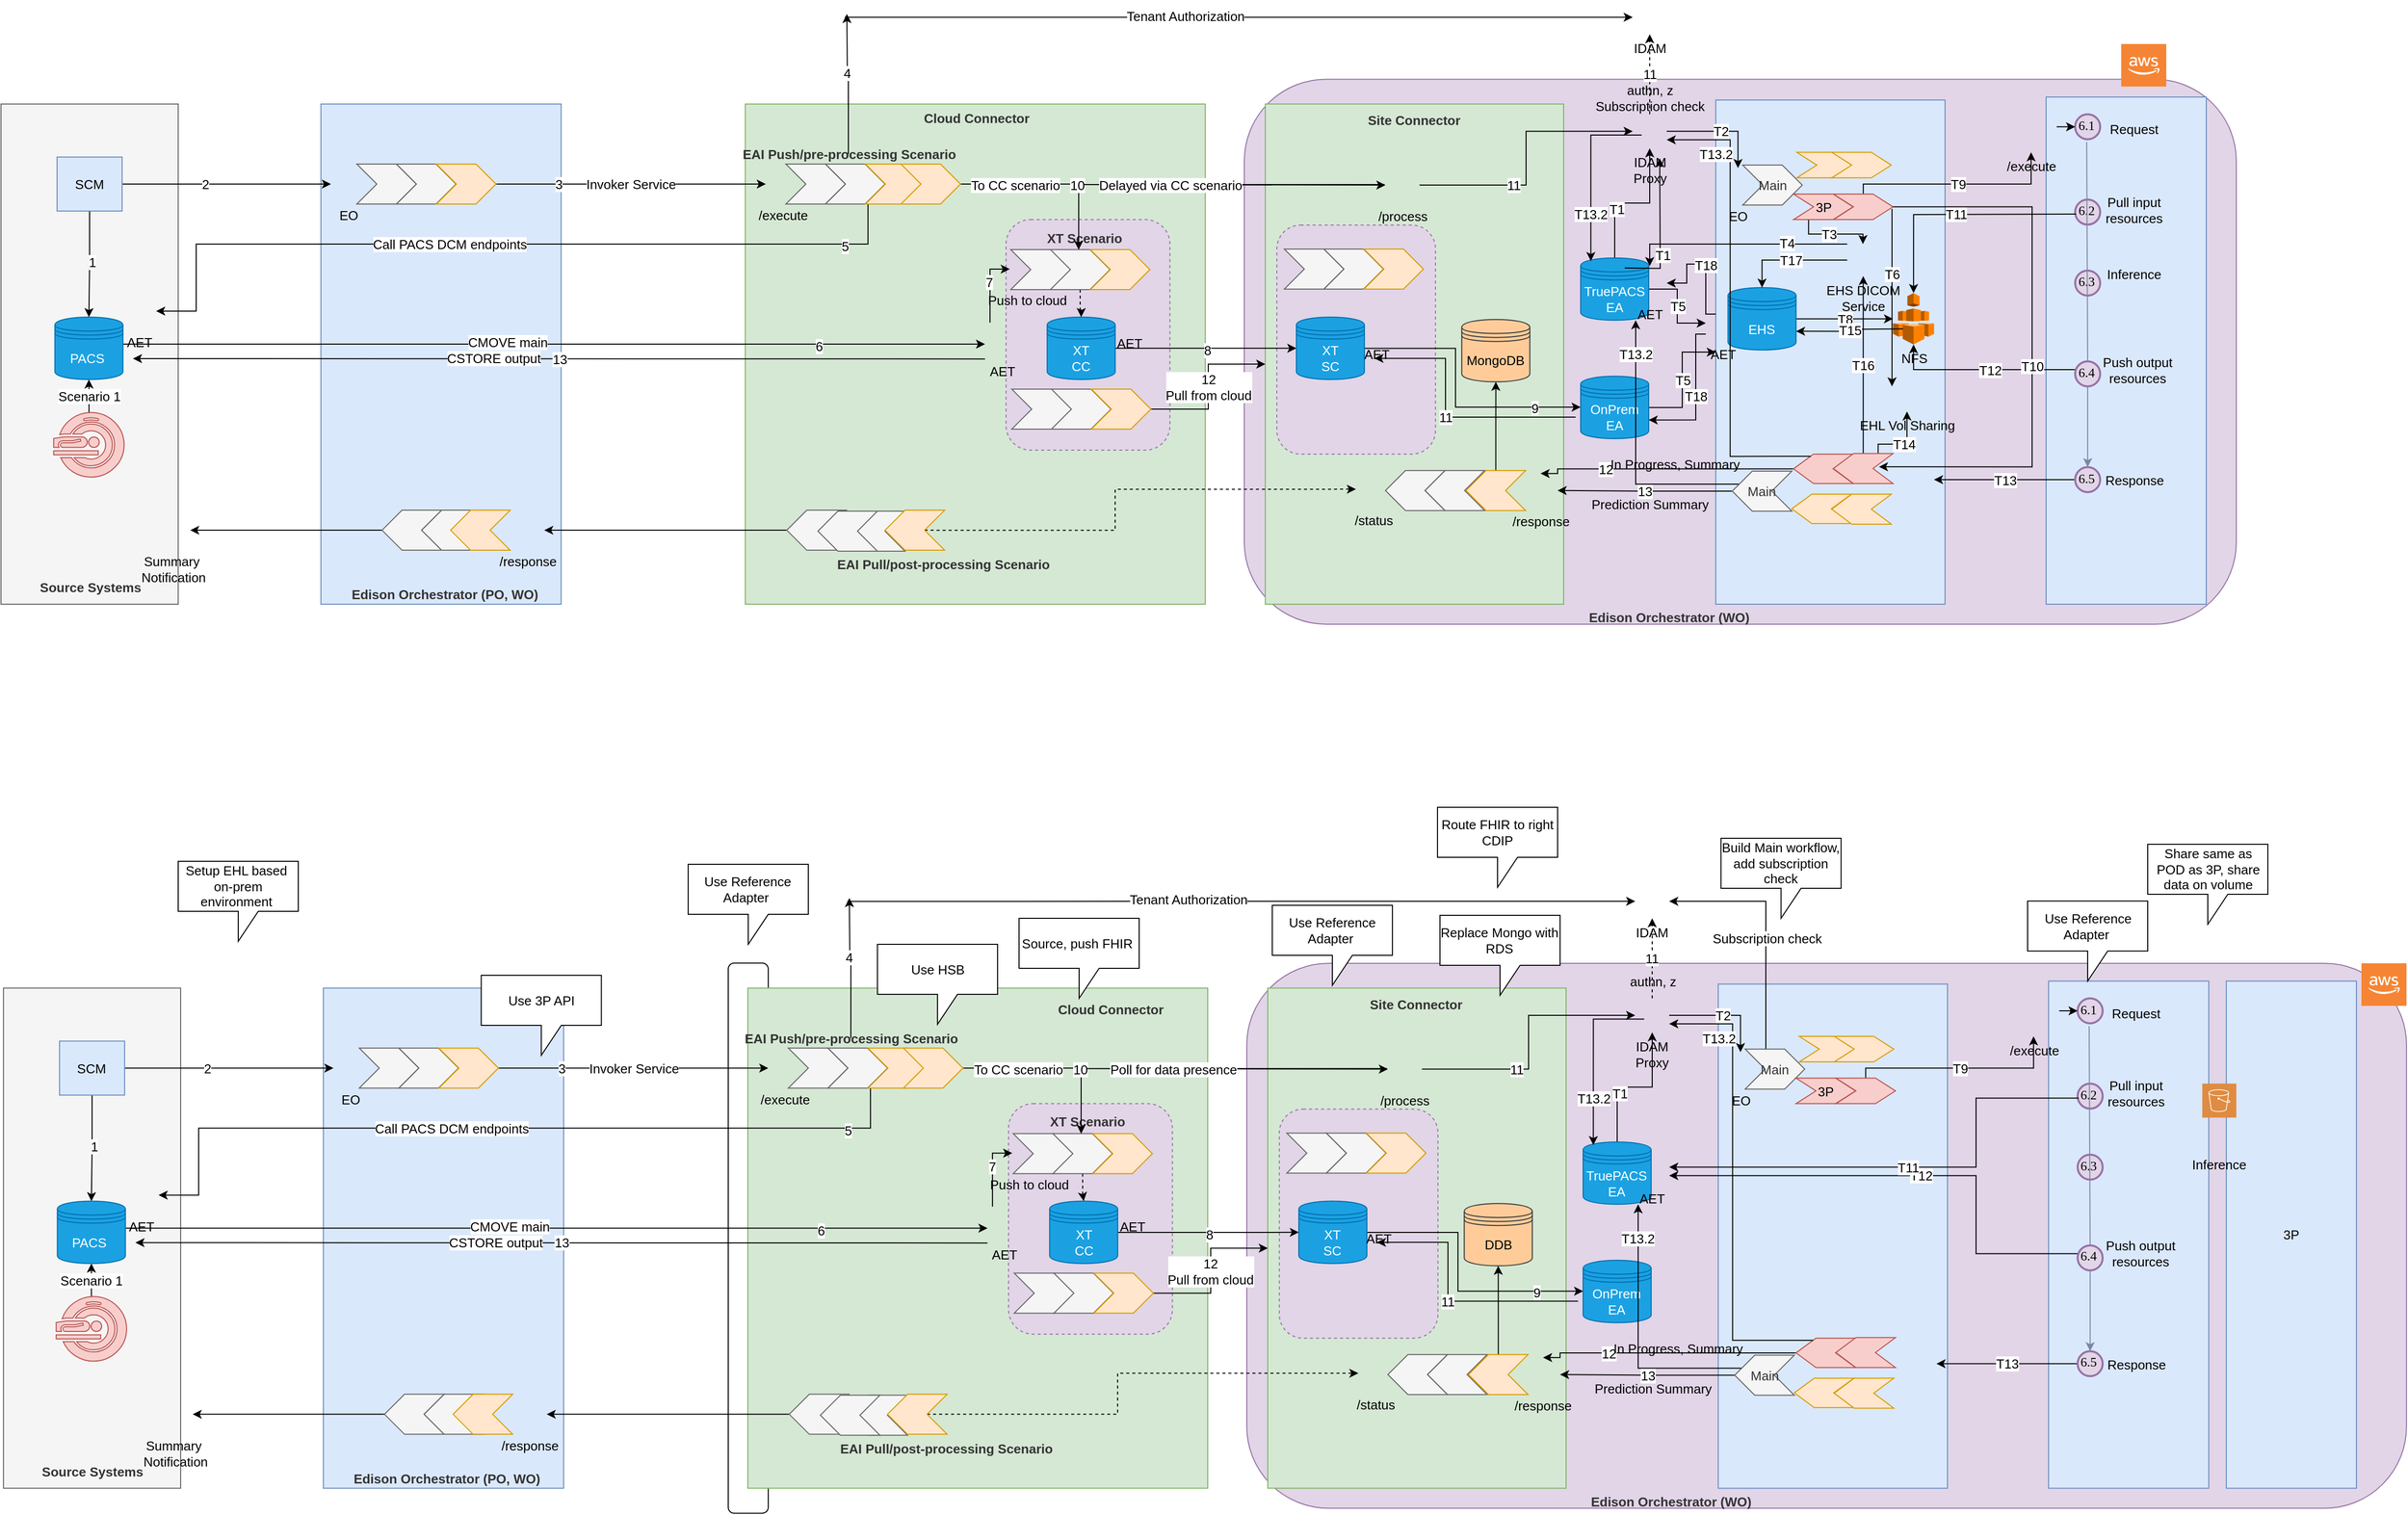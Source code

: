 <mxfile version="17.1.1" type="github">
  <diagram id="Tz2HhyrUHWOXNev4stH1" name="Page-2">
    <mxGraphModel dx="2633" dy="-109" grid="0" gridSize="10" guides="1" tooltips="1" connect="1" arrows="1" fold="1" page="0" pageScale="1" pageWidth="850" pageHeight="1100" math="0" shadow="0">
      <root>
        <mxCell id="myIwbRaZVC_E4C9uunCO-0" />
        <mxCell id="myIwbRaZVC_E4C9uunCO-1" parent="myIwbRaZVC_E4C9uunCO-0" />
        <mxCell id="KFF7oI3oYcerpHkxQwP5-1" value="" style="rounded=1;whiteSpace=wrap;html=1;labelBackgroundColor=none;fillColor=#e1d5e7;strokeColor=#9673a6;fontSize=13;" vertex="1" parent="myIwbRaZVC_E4C9uunCO-1">
          <mxGeometry x="1001.47" y="2399" width="1158.53" height="544.75" as="geometry" />
        </mxCell>
        <mxCell id="KFF7oI3oYcerpHkxQwP5-180" value="3P" style="rounded=0;whiteSpace=wrap;html=1;fillColor=#dae8fc;strokeColor=#6c8ebf;fontSize=13;" vertex="1" parent="myIwbRaZVC_E4C9uunCO-1">
          <mxGeometry x="1980" y="2416.75" width="130" height="507" as="geometry" />
        </mxCell>
        <mxCell id="KFF7oI3oYcerpHkxQwP5-170" value="" style="rounded=1;whiteSpace=wrap;html=1;fontSize=13;" vertex="1" parent="myIwbRaZVC_E4C9uunCO-1">
          <mxGeometry x="483.47" y="2398.75" width="40" height="550" as="geometry" />
        </mxCell>
        <mxCell id="nC5BWbBNHWPFv3tiznkC-10" value="" style="rounded=1;whiteSpace=wrap;html=1;labelBackgroundColor=none;fillColor=#e1d5e7;strokeColor=#9673a6;fontSize=13;" parent="myIwbRaZVC_E4C9uunCO-1" vertex="1">
          <mxGeometry x="999" y="1515.25" width="991" height="544.75" as="geometry" />
        </mxCell>
        <mxCell id="q525oqmR9Ik2567Cov87-82" value="" style="rounded=0;whiteSpace=wrap;html=1;fillColor=#d5e8d4;strokeColor=#82b366;fontSize=13;" parent="myIwbRaZVC_E4C9uunCO-1" vertex="1">
          <mxGeometry x="1020" y="1540" width="298" height="500" as="geometry" />
        </mxCell>
        <mxCell id="FsGYFDfkbAL3ZRBcVbpy-31" value="" style="rounded=1;whiteSpace=wrap;html=1;fillColor=#e1d5e7;dashed=1;strokeColor=#9673a6;fontSize=13;" parent="myIwbRaZVC_E4C9uunCO-1" vertex="1">
          <mxGeometry x="1031.5" y="1661" width="158.5" height="229" as="geometry" />
        </mxCell>
        <mxCell id="6MZSM7XvLLBCz90r0ZZN-89" value="" style="rounded=0;whiteSpace=wrap;html=1;fillColor=#dae8fc;strokeColor=#6c8ebf;fontSize=13;" parent="myIwbRaZVC_E4C9uunCO-1" vertex="1">
          <mxGeometry x="1470" y="1536" width="229" height="504" as="geometry" />
        </mxCell>
        <mxCell id="q525oqmR9Ik2567Cov87-46" value="" style="rounded=0;whiteSpace=wrap;html=1;fillColor=#d5e8d4;strokeColor=#82b366;fontSize=13;" parent="myIwbRaZVC_E4C9uunCO-1" vertex="1">
          <mxGeometry x="500.55" y="1540" width="459.45" height="500" as="geometry" />
        </mxCell>
        <mxCell id="6MZSM7XvLLBCz90r0ZZN-74" value="" style="rounded=1;whiteSpace=wrap;html=1;fillColor=#e1d5e7;dashed=1;strokeColor=#9673a6;fontSize=13;" parent="myIwbRaZVC_E4C9uunCO-1" vertex="1">
          <mxGeometry x="761" y="1655.54" width="163.72" height="230.46" as="geometry" />
        </mxCell>
        <mxCell id="q525oqmR9Ik2567Cov87-49" value="" style="rounded=0;whiteSpace=wrap;html=1;fillColor=#f5f5f5;strokeColor=#666666;fontColor=#333333;fontSize=13;" parent="myIwbRaZVC_E4C9uunCO-1" vertex="1">
          <mxGeometry x="-243" y="1540" width="177" height="500" as="geometry" />
        </mxCell>
        <mxCell id="q525oqmR9Ik2567Cov87-47" value="" style="rounded=0;whiteSpace=wrap;html=1;fillColor=#dae8fc;strokeColor=#6c8ebf;fontSize=13;" parent="myIwbRaZVC_E4C9uunCO-1" vertex="1">
          <mxGeometry x="76.59" y="1540" width="240" height="500" as="geometry" />
        </mxCell>
        <mxCell id="q525oqmR9Ik2567Cov87-51" value="Scenario 1" style="edgeStyle=orthogonalEdgeStyle;rounded=0;orthogonalLoop=1;jettySize=auto;html=1;entryX=0.5;entryY=1;entryDx=0;entryDy=0;fontSize=13;" parent="myIwbRaZVC_E4C9uunCO-1" source="6WOh82OjY7P1tJpJxM6a-67" target="q525oqmR9Ik2567Cov87-2" edge="1">
          <mxGeometry relative="1" as="geometry" />
        </mxCell>
        <mxCell id="6WOh82OjY7P1tJpJxM6a-67" value="" style="shape=mxgraph.signs.healthcare.mri;html=1;fillColor=#f8cecc;strokeColor=#b85450;verticalLabelPosition=bottom;verticalAlign=top;align=center;fontSize=13;" parent="myIwbRaZVC_E4C9uunCO-1" vertex="1">
          <mxGeometry x="-190.35" y="1848.39" width="70.35" height="64.61" as="geometry" />
        </mxCell>
        <mxCell id="q525oqmR9Ik2567Cov87-13" value="" style="edgeStyle=orthogonalEdgeStyle;rounded=0;orthogonalLoop=1;jettySize=auto;html=1;fontSize=13;" parent="myIwbRaZVC_E4C9uunCO-1" source="q525oqmR9Ik2567Cov87-2" target="q525oqmR9Ik2567Cov87-19" edge="1">
          <mxGeometry relative="1" as="geometry">
            <mxPoint x="149.59" y="1784.18" as="targetPoint" />
            <Array as="points">
              <mxPoint x="150" y="1780" />
              <mxPoint x="150" y="1780" />
            </Array>
          </mxGeometry>
        </mxCell>
        <mxCell id="q525oqmR9Ik2567Cov87-14" value="CMOVE main" style="edgeLabel;html=1;align=center;verticalAlign=middle;resizable=0;points=[];fontSize=13;" parent="q525oqmR9Ik2567Cov87-13" vertex="1" connectable="0">
          <mxGeometry x="-0.109" y="2" relative="1" as="geometry">
            <mxPoint as="offset" />
          </mxGeometry>
        </mxCell>
        <mxCell id="q525oqmR9Ik2567Cov87-68" value="6" style="edgeLabel;html=1;align=center;verticalAlign=middle;resizable=0;points=[];fontSize=13;" parent="q525oqmR9Ik2567Cov87-13" vertex="1" connectable="0">
          <mxGeometry x="0.613" y="-2" relative="1" as="geometry">
            <mxPoint as="offset" />
          </mxGeometry>
        </mxCell>
        <mxCell id="q525oqmR9Ik2567Cov87-2" value="PACS&amp;nbsp;" style="shape=datastore;whiteSpace=wrap;html=1;fontSize=13;fillColor=#1ba1e2;strokeColor=#006EAF;fontColor=#ffffff;" parent="myIwbRaZVC_E4C9uunCO-1" vertex="1">
          <mxGeometry x="-189.18" y="1753" width="68" height="62.36" as="geometry" />
        </mxCell>
        <mxCell id="q525oqmR9Ik2567Cov87-3" value="/execute" style="shape=image;html=1;verticalAlign=top;verticalLabelPosition=bottom;labelBackgroundColor=none;imageAspect=0;aspect=fixed;image=https://cdn4.iconfinder.com/data/icons/web-development-5/500/api-code-window-128.png;fontSize=13;" parent="myIwbRaZVC_E4C9uunCO-1" vertex="1">
          <mxGeometry x="521" y="1603" width="34" height="34" as="geometry" />
        </mxCell>
        <mxCell id="q525oqmR9Ik2567Cov87-10" value="Invoker Service" style="edgeStyle=orthogonalEdgeStyle;rounded=0;orthogonalLoop=1;jettySize=auto;html=1;entryX=0;entryY=0.5;entryDx=0;entryDy=0;exitX=1;exitY=0.5;exitDx=0;exitDy=0;fontSize=13;" parent="myIwbRaZVC_E4C9uunCO-1" source="q525oqmR9Ik2567Cov87-8" target="q525oqmR9Ik2567Cov87-3" edge="1">
          <mxGeometry relative="1" as="geometry">
            <mxPoint x="105.6" y="1720" as="targetPoint" />
            <Array as="points">
              <mxPoint x="390" y="1620" />
              <mxPoint x="390" y="1620" />
            </Array>
          </mxGeometry>
        </mxCell>
        <mxCell id="q525oqmR9Ik2567Cov87-69" value="3" style="edgeLabel;html=1;align=center;verticalAlign=middle;resizable=0;points=[];fontSize=13;" parent="q525oqmR9Ik2567Cov87-10" vertex="1" connectable="0">
          <mxGeometry x="-0.535" relative="1" as="geometry">
            <mxPoint as="offset" />
          </mxGeometry>
        </mxCell>
        <mxCell id="q525oqmR9Ik2567Cov87-5" value="" style="shape=step;perimeter=stepPerimeter;whiteSpace=wrap;html=1;fixedSize=1;fillColor=#f5f5f5;strokeColor=#666666;fontColor=#333333;fontSize=13;" parent="myIwbRaZVC_E4C9uunCO-1" vertex="1">
          <mxGeometry x="112.44" y="1600" width="59.5" height="40" as="geometry" />
        </mxCell>
        <mxCell id="q525oqmR9Ik2567Cov87-6" value="" style="shape=step;perimeter=stepPerimeter;whiteSpace=wrap;html=1;fixedSize=1;fillColor=#f5f5f5;strokeColor=#666666;fontColor=#333333;fontSize=13;" parent="myIwbRaZVC_E4C9uunCO-1" vertex="1">
          <mxGeometry x="152.04" y="1600" width="59.5" height="40" as="geometry" />
        </mxCell>
        <mxCell id="q525oqmR9Ik2567Cov87-8" value="" style="shape=step;perimeter=stepPerimeter;whiteSpace=wrap;html=1;fixedSize=1;fillColor=#ffe6cc;strokeColor=#d79b00;fontSize=13;" parent="myIwbRaZVC_E4C9uunCO-1" vertex="1">
          <mxGeometry x="191.94" y="1600" width="59.5" height="40" as="geometry" />
        </mxCell>
        <mxCell id="q525oqmR9Ik2567Cov87-11" value="Call PACS DCM endpoints" style="edgeStyle=orthogonalEdgeStyle;rounded=0;orthogonalLoop=1;jettySize=auto;html=1;exitX=0.75;exitY=1;exitDx=0;exitDy=0;fontSize=13;" parent="myIwbRaZVC_E4C9uunCO-1" source="q525oqmR9Ik2567Cov87-37" target="q525oqmR9Ik2567Cov87-15" edge="1">
          <mxGeometry x="0.124" relative="1" as="geometry">
            <mxPoint x="115.7" y="1650" as="sourcePoint" />
            <mxPoint x="-44.68" y="1740" as="targetPoint" />
            <Array as="points">
              <mxPoint x="623" y="1680" />
              <mxPoint x="-48" y="1680" />
              <mxPoint x="-48" y="1747" />
            </Array>
            <mxPoint as="offset" />
          </mxGeometry>
        </mxCell>
        <mxCell id="q525oqmR9Ik2567Cov87-67" value="5" style="edgeLabel;html=1;align=center;verticalAlign=middle;resizable=0;points=[];fontSize=13;" parent="q525oqmR9Ik2567Cov87-11" vertex="1" connectable="0">
          <mxGeometry x="-0.839" y="2" relative="1" as="geometry">
            <mxPoint as="offset" />
          </mxGeometry>
        </mxCell>
        <mxCell id="q525oqmR9Ik2567Cov87-15" value="AET" style="shape=image;html=1;verticalAlign=top;verticalLabelPosition=bottom;labelBackgroundColor=none;imageAspect=0;aspect=fixed;image=https://cdn4.iconfinder.com/data/icons/web-development-5/500/api-code-window-128.png;fontSize=13;" parent="myIwbRaZVC_E4C9uunCO-1" vertex="1">
          <mxGeometry x="-122.0" y="1730" width="34" height="34" as="geometry" />
        </mxCell>
        <mxCell id="r5pqU8U0AgEEiw9FuOvZ-11" value="" style="edgeStyle=orthogonalEdgeStyle;rounded=0;orthogonalLoop=1;jettySize=auto;html=1;entryX=0;entryY=0.5;entryDx=0;entryDy=0;fontSize=13;" parent="myIwbRaZVC_E4C9uunCO-1" source="q525oqmR9Ik2567Cov87-19" target="u3qSGLMM-_wDBJlbKK_Q-0" edge="1">
          <mxGeometry relative="1" as="geometry">
            <Array as="points">
              <mxPoint x="745" y="1705" />
            </Array>
          </mxGeometry>
        </mxCell>
        <mxCell id="r5pqU8U0AgEEiw9FuOvZ-12" value="7" style="edgeLabel;html=1;align=center;verticalAlign=middle;resizable=0;points=[];fontSize=13;" parent="r5pqU8U0AgEEiw9FuOvZ-11" connectable="0" vertex="1">
          <mxGeometry x="0.134" y="1" relative="1" as="geometry">
            <mxPoint y="1" as="offset" />
          </mxGeometry>
        </mxCell>
        <mxCell id="q525oqmR9Ik2567Cov87-19" value="AET" style="shape=image;html=1;verticalAlign=top;verticalLabelPosition=bottom;labelBackgroundColor=none;imageAspect=0;aspect=fixed;image=https://cdn4.iconfinder.com/data/icons/web-development-5/500/api-code-window-128.png;fontSize=13;" parent="myIwbRaZVC_E4C9uunCO-1" vertex="1">
          <mxGeometry x="740" y="1758.5" width="34" height="34" as="geometry" />
        </mxCell>
        <mxCell id="q525oqmR9Ik2567Cov87-63" value="" style="edgeStyle=orthogonalEdgeStyle;rounded=0;orthogonalLoop=1;jettySize=auto;html=1;entryX=0;entryY=0.5;entryDx=0;entryDy=0;fontSize=13;" parent="myIwbRaZVC_E4C9uunCO-1" source="q525oqmR9Ik2567Cov87-28" target="q525oqmR9Ik2567Cov87-83" edge="1">
          <mxGeometry relative="1" as="geometry">
            <mxPoint x="936" y="1784" as="targetPoint" />
          </mxGeometry>
        </mxCell>
        <mxCell id="q525oqmR9Ik2567Cov87-75" value="8" style="edgeLabel;html=1;align=center;verticalAlign=middle;resizable=0;points=[];fontSize=13;" parent="q525oqmR9Ik2567Cov87-63" vertex="1" connectable="0">
          <mxGeometry x="-0.002" y="-2" relative="1" as="geometry">
            <mxPoint x="1" as="offset" />
          </mxGeometry>
        </mxCell>
        <mxCell id="q525oqmR9Ik2567Cov87-28" value="XT&lt;br style=&quot;font-size: 13px;&quot;&gt;CC" style="shape=datastore;whiteSpace=wrap;html=1;fontSize=13;fillColor=#1ba1e2;strokeColor=#006EAF;fontColor=#ffffff;" parent="myIwbRaZVC_E4C9uunCO-1" vertex="1">
          <mxGeometry x="802.07" y="1753" width="68" height="62.36" as="geometry" />
        </mxCell>
        <mxCell id="q525oqmR9Ik2567Cov87-30" value="AET" style="shape=image;html=1;verticalAlign=top;verticalLabelPosition=bottom;labelBackgroundColor=none;imageAspect=0;aspect=fixed;image=https://cdn4.iconfinder.com/data/icons/web-development-5/500/api-code-window-128.png;fontSize=13;" parent="myIwbRaZVC_E4C9uunCO-1" vertex="1">
          <mxGeometry x="867.42" y="1730.54" width="34" height="34" as="geometry" />
        </mxCell>
        <mxCell id="q525oqmR9Ik2567Cov87-32" value="" style="edgeStyle=orthogonalEdgeStyle;rounded=0;orthogonalLoop=1;jettySize=auto;html=1;fontSize=13;" parent="myIwbRaZVC_E4C9uunCO-1" source="q525oqmR9Ik2567Cov87-31" target="q525oqmR9Ik2567Cov87-2" edge="1">
          <mxGeometry relative="1" as="geometry" />
        </mxCell>
        <mxCell id="q525oqmR9Ik2567Cov87-65" value="1" style="edgeLabel;html=1;align=center;verticalAlign=middle;resizable=0;points=[];fontSize=13;" parent="q525oqmR9Ik2567Cov87-32" vertex="1" connectable="0">
          <mxGeometry x="-0.044" y="2" relative="1" as="geometry">
            <mxPoint as="offset" />
          </mxGeometry>
        </mxCell>
        <mxCell id="q525oqmR9Ik2567Cov87-35" value="" style="edgeStyle=orthogonalEdgeStyle;rounded=0;orthogonalLoop=1;jettySize=auto;html=1;entryX=0;entryY=0.5;entryDx=0;entryDy=0;fontSize=13;" parent="myIwbRaZVC_E4C9uunCO-1" source="q525oqmR9Ik2567Cov87-31" target="q525oqmR9Ik2567Cov87-33" edge="1">
          <mxGeometry relative="1" as="geometry">
            <mxPoint x="-1.18" y="1623" as="targetPoint" />
          </mxGeometry>
        </mxCell>
        <mxCell id="q525oqmR9Ik2567Cov87-66" value="2" style="edgeLabel;html=1;align=center;verticalAlign=middle;resizable=0;points=[];fontSize=13;" parent="q525oqmR9Ik2567Cov87-35" vertex="1" connectable="0">
          <mxGeometry x="-0.209" relative="1" as="geometry">
            <mxPoint as="offset" />
          </mxGeometry>
        </mxCell>
        <mxCell id="q525oqmR9Ik2567Cov87-31" value="SCM" style="rounded=0;whiteSpace=wrap;html=1;fillColor=#dae8fc;strokeColor=#6c8ebf;fontSize=13;" parent="myIwbRaZVC_E4C9uunCO-1" vertex="1">
          <mxGeometry x="-187" y="1593" width="65" height="54" as="geometry" />
        </mxCell>
        <mxCell id="q525oqmR9Ik2567Cov87-33" value="EO" style="shape=image;html=1;verticalAlign=top;verticalLabelPosition=bottom;labelBackgroundColor=none;imageAspect=0;aspect=fixed;image=https://cdn4.iconfinder.com/data/icons/web-development-5/500/api-code-window-128.png;fontSize=13;" parent="myIwbRaZVC_E4C9uunCO-1" vertex="1">
          <mxGeometry x="86.59" y="1603" width="34" height="34" as="geometry" />
        </mxCell>
        <mxCell id="q525oqmR9Ik2567Cov87-36" value="" style="shape=step;perimeter=stepPerimeter;whiteSpace=wrap;html=1;fixedSize=1;fillColor=#f5f5f5;strokeColor=#666666;fontColor=#333333;fontSize=13;" parent="myIwbRaZVC_E4C9uunCO-1" vertex="1">
          <mxGeometry x="541.05" y="1600" width="59.5" height="40" as="geometry" />
        </mxCell>
        <mxCell id="q525oqmR9Ik2567Cov87-37" value="" style="shape=step;perimeter=stepPerimeter;whiteSpace=wrap;html=1;fixedSize=1;fillColor=#f5f5f5;strokeColor=#666666;fontColor=#333333;fontSize=13;" parent="myIwbRaZVC_E4C9uunCO-1" vertex="1">
          <mxGeometry x="580.65" y="1600" width="59.5" height="40" as="geometry" />
        </mxCell>
        <mxCell id="q525oqmR9Ik2567Cov87-38" value="" style="shape=step;perimeter=stepPerimeter;whiteSpace=wrap;html=1;fixedSize=1;fillColor=#ffe6cc;strokeColor=#d79b00;fontSize=13;" parent="myIwbRaZVC_E4C9uunCO-1" vertex="1">
          <mxGeometry x="620.55" y="1600" width="59.5" height="40" as="geometry" />
        </mxCell>
        <mxCell id="q525oqmR9Ik2567Cov87-54" value="Cloud&amp;nbsp;Connector&amp;nbsp;" style="text;html=1;align=center;verticalAlign=middle;resizable=0;points=[];autosize=1;fontStyle=1;fontSize=13;labelBackgroundColor=none;fontColor=#333333;" parent="myIwbRaZVC_E4C9uunCO-1" vertex="1">
          <mxGeometry x="673.32" y="1544" width="119" height="20" as="geometry" />
        </mxCell>
        <mxCell id="q525oqmR9Ik2567Cov87-55" value="&lt;span style=&quot;font-size: 13px;&quot;&gt;Edison&amp;nbsp;&lt;/span&gt;&lt;span style=&quot;font-size: 13px;&quot;&gt;Orchestrator (PO, WO)&lt;/span&gt;" style="text;html=1;align=center;verticalAlign=middle;resizable=0;points=[];autosize=1;fontStyle=1;fontSize=13;labelBackgroundColor=none;fontColor=#333333;" parent="myIwbRaZVC_E4C9uunCO-1" vertex="1">
          <mxGeometry x="101.39" y="2020" width="197" height="20" as="geometry" />
        </mxCell>
        <mxCell id="q525oqmR9Ik2567Cov87-56" value="&lt;span style=&quot;font-size: 13px;&quot;&gt;Source Systems&lt;/span&gt;" style="text;html=1;align=center;verticalAlign=middle;resizable=0;points=[];autosize=1;fontStyle=1;fontSize=13;labelBackgroundColor=none;fontColor=#333333;" parent="myIwbRaZVC_E4C9uunCO-1" vertex="1">
          <mxGeometry x="-210" y="2013" width="111" height="20" as="geometry" />
        </mxCell>
        <mxCell id="q525oqmR9Ik2567Cov87-57" value="" style="shape=step;perimeter=stepPerimeter;whiteSpace=wrap;html=1;fixedSize=1;fillColor=#f5f5f5;strokeColor=#666666;fontColor=#333333;fontSize=13;" parent="myIwbRaZVC_E4C9uunCO-1" vertex="1">
          <mxGeometry x="765.72" y="1685.54" width="61" height="40" as="geometry" />
        </mxCell>
        <mxCell id="u3qSGLMM-_wDBJlbKK_Q-5" value="" style="edgeStyle=orthogonalEdgeStyle;rounded=0;orthogonalLoop=1;jettySize=auto;html=1;dashed=1;entryX=0.5;entryY=0;entryDx=0;entryDy=0;fontSize=13;" parent="myIwbRaZVC_E4C9uunCO-1" source="q525oqmR9Ik2567Cov87-58" target="q525oqmR9Ik2567Cov87-28" edge="1">
          <mxGeometry relative="1" as="geometry" />
        </mxCell>
        <mxCell id="q525oqmR9Ik2567Cov87-58" value="" style="shape=step;perimeter=stepPerimeter;whiteSpace=wrap;html=1;fixedSize=1;fillColor=#f5f5f5;strokeColor=#666666;fontColor=#333333;fontSize=13;" parent="myIwbRaZVC_E4C9uunCO-1" vertex="1">
          <mxGeometry x="805.32" y="1685.54" width="59.5" height="40" as="geometry" />
        </mxCell>
        <mxCell id="q525oqmR9Ik2567Cov87-59" value="" style="shape=step;perimeter=stepPerimeter;whiteSpace=wrap;html=1;fixedSize=1;fillColor=#ffe6cc;strokeColor=#d79b00;fontSize=13;" parent="myIwbRaZVC_E4C9uunCO-1" vertex="1">
          <mxGeometry x="845.22" y="1685.54" width="59.5" height="40" as="geometry" />
        </mxCell>
        <mxCell id="q525oqmR9Ik2567Cov87-60" value="&lt;font style=&quot;font-size: 13px;&quot;&gt;XT Scenario&lt;/font&gt;" style="text;html=1;align=center;verticalAlign=middle;resizable=0;points=[];autosize=1;fontStyle=1;fontSize=13;labelBackgroundColor=none;fontColor=#333333;" parent="myIwbRaZVC_E4C9uunCO-1" vertex="1">
          <mxGeometry x="796.92" y="1663.54" width="85" height="20" as="geometry" />
        </mxCell>
        <mxCell id="r5pqU8U0AgEEiw9FuOvZ-8" value="" style="edgeStyle=orthogonalEdgeStyle;rounded=0;orthogonalLoop=1;jettySize=auto;html=1;exitX=0.5;exitY=0.5;exitDx=0;exitDy=0;exitPerimeter=0;fontSize=13;" parent="myIwbRaZVC_E4C9uunCO-1" source="q525oqmR9Ik2567Cov87-61" edge="1">
          <mxGeometry relative="1" as="geometry">
            <mxPoint x="602" y="1450" as="targetPoint" />
          </mxGeometry>
        </mxCell>
        <mxCell id="r5pqU8U0AgEEiw9FuOvZ-9" value="4" style="edgeLabel;html=1;align=center;verticalAlign=middle;resizable=0;points=[];fontSize=13;" parent="r5pqU8U0AgEEiw9FuOvZ-8" connectable="0" vertex="1">
          <mxGeometry x="0.165" y="1" relative="1" as="geometry">
            <mxPoint as="offset" />
          </mxGeometry>
        </mxCell>
        <mxCell id="q525oqmR9Ik2567Cov87-61" value="&lt;font style=&quot;font-size: 13px;&quot;&gt;EAI Push/pre-processing Scenario&lt;/font&gt;" style="text;html=1;align=center;verticalAlign=middle;resizable=0;points=[];autosize=1;fontStyle=1;fontSize=13;labelBackgroundColor=none;fontColor=#333333;" parent="myIwbRaZVC_E4C9uunCO-1" vertex="1">
          <mxGeometry x="492" y="1580" width="223" height="20" as="geometry" />
        </mxCell>
        <mxCell id="q525oqmR9Ik2567Cov87-80" value="" style="edgeStyle=orthogonalEdgeStyle;rounded=0;orthogonalLoop=1;jettySize=auto;html=1;entryX=0.431;entryY=1.103;entryDx=0;entryDy=0;entryPerimeter=0;fontSize=13;" parent="myIwbRaZVC_E4C9uunCO-1" source="q525oqmR9Ik2567Cov87-76" target="q525oqmR9Ik2567Cov87-60" edge="1">
          <mxGeometry relative="1" as="geometry">
            <mxPoint x="815.5" y="1620" as="targetPoint" />
          </mxGeometry>
        </mxCell>
        <mxCell id="q525oqmR9Ik2567Cov87-81" value="10" style="edgeLabel;html=1;align=center;verticalAlign=middle;resizable=0;points=[];fontSize=13;" parent="q525oqmR9Ik2567Cov87-80" vertex="1" connectable="0">
          <mxGeometry x="0.257" y="-1" relative="1" as="geometry">
            <mxPoint x="1" as="offset" />
          </mxGeometry>
        </mxCell>
        <mxCell id="R7VJXDeurN7EVdI3svxh-6" value="To CC scenario" style="edgeLabel;html=1;align=center;verticalAlign=middle;resizable=0;points=[];fontSize=13;" parent="q525oqmR9Ik2567Cov87-80" vertex="1" connectable="0">
          <mxGeometry x="-0.648" y="-1" relative="1" as="geometry">
            <mxPoint x="22" as="offset" />
          </mxGeometry>
        </mxCell>
        <mxCell id="FsGYFDfkbAL3ZRBcVbpy-36" value="" style="edgeStyle=orthogonalEdgeStyle;rounded=0;orthogonalLoop=1;jettySize=auto;html=1;entryX=0;entryY=0.5;entryDx=0;entryDy=0;dashed=1;exitX=0;exitY=0.5;exitDx=0;exitDy=0;fontSize=13;" parent="myIwbRaZVC_E4C9uunCO-1" source="hUA2dAzTewmcBaVwPkn6-7" target="FsGYFDfkbAL3ZRBcVbpy-32" edge="1">
          <mxGeometry relative="1" as="geometry">
            <Array as="points">
              <mxPoint x="870" y="1967" />
              <mxPoint x="870" y="1925" />
            </Array>
            <mxPoint x="634.425" y="1881" as="sourcePoint" />
          </mxGeometry>
        </mxCell>
        <mxCell id="q525oqmR9Ik2567Cov87-76" value="" style="shape=step;perimeter=stepPerimeter;whiteSpace=wrap;html=1;fixedSize=1;fillColor=#ffe6cc;strokeColor=#d79b00;fontSize=13;" parent="myIwbRaZVC_E4C9uunCO-1" vertex="1">
          <mxGeometry x="656" y="1600" width="59.5" height="40" as="geometry" />
        </mxCell>
        <mxCell id="q525oqmR9Ik2567Cov87-78" value="/process" style="shape=image;html=1;verticalAlign=top;verticalLabelPosition=bottom;labelBackgroundColor=none;imageAspect=0;aspect=fixed;image=https://cdn4.iconfinder.com/data/icons/web-development-5/500/api-code-window-128.png;fontSize=13;" parent="myIwbRaZVC_E4C9uunCO-1" vertex="1">
          <mxGeometry x="1140" y="1604" width="34" height="34" as="geometry" />
        </mxCell>
        <mxCell id="q525oqmR9Ik2567Cov87-87" value="" style="edgeStyle=orthogonalEdgeStyle;rounded=0;orthogonalLoop=1;jettySize=auto;html=1;fontSize=13;" parent="myIwbRaZVC_E4C9uunCO-1" source="q525oqmR9Ik2567Cov87-83" target="q525oqmR9Ik2567Cov87-86" edge="1">
          <mxGeometry relative="1" as="geometry">
            <Array as="points">
              <mxPoint x="1210" y="1784" />
              <mxPoint x="1210" y="1843" />
            </Array>
          </mxGeometry>
        </mxCell>
        <mxCell id="r5pqU8U0AgEEiw9FuOvZ-14" value="9" style="edgeLabel;html=1;align=center;verticalAlign=middle;resizable=0;points=[];fontSize=13;" parent="q525oqmR9Ik2567Cov87-87" connectable="0" vertex="1">
          <mxGeometry x="0.665" y="-1" relative="1" as="geometry">
            <mxPoint as="offset" />
          </mxGeometry>
        </mxCell>
        <mxCell id="q525oqmR9Ik2567Cov87-83" value="XT&lt;br style=&quot;font-size: 13px;&quot;&gt;SC" style="shape=datastore;whiteSpace=wrap;html=1;fontSize=13;fillColor=#1ba1e2;strokeColor=#006EAF;fontColor=#ffffff;" parent="myIwbRaZVC_E4C9uunCO-1" vertex="1">
          <mxGeometry x="1051" y="1753" width="68" height="62.36" as="geometry" />
        </mxCell>
        <mxCell id="q525oqmR9Ik2567Cov87-84" value="Site Connector&amp;nbsp;" style="text;html=1;align=center;verticalAlign=middle;resizable=0;points=[];autosize=1;fontStyle=1;fontSize=13;labelBackgroundColor=none;fontColor=#333333;" parent="myIwbRaZVC_E4C9uunCO-1" vertex="1">
          <mxGeometry x="1117" y="1546" width="106" height="20" as="geometry" />
        </mxCell>
        <mxCell id="nC5BWbBNHWPFv3tiznkC-6" value="T5" style="edgeStyle=orthogonalEdgeStyle;rounded=0;orthogonalLoop=1;jettySize=auto;html=1;entryX=0;entryY=0.5;entryDx=0;entryDy=0;fontSize=13;" parent="myIwbRaZVC_E4C9uunCO-1" source="q525oqmR9Ik2567Cov87-85" target="nC5BWbBNHWPFv3tiznkC-7" edge="1">
          <mxGeometry relative="1" as="geometry">
            <mxPoint x="1450" y="1790" as="targetPoint" />
          </mxGeometry>
        </mxCell>
        <mxCell id="r5pqU8U0AgEEiw9FuOvZ-15" value="" style="edgeStyle=orthogonalEdgeStyle;rounded=0;orthogonalLoop=1;jettySize=auto;html=1;fontSize=13;" parent="myIwbRaZVC_E4C9uunCO-1" source="q525oqmR9Ik2567Cov87-85" target="oseVc4HdwnWh8EgqZ8Fy-0" edge="1">
          <mxGeometry relative="1" as="geometry" />
        </mxCell>
        <mxCell id="r5pqU8U0AgEEiw9FuOvZ-16" value="T1" style="edgeLabel;html=1;align=center;verticalAlign=middle;resizable=0;points=[];fontSize=13;" parent="r5pqU8U0AgEEiw9FuOvZ-15" connectable="0" vertex="1">
          <mxGeometry x="-0.325" y="-2" relative="1" as="geometry">
            <mxPoint as="offset" />
          </mxGeometry>
        </mxCell>
        <mxCell id="q525oqmR9Ik2567Cov87-85" value="TruePACS EA" style="shape=datastore;whiteSpace=wrap;html=1;fontSize=13;fillColor=#1ba1e2;strokeColor=#006EAF;fontColor=#ffffff;" parent="myIwbRaZVC_E4C9uunCO-1" vertex="1">
          <mxGeometry x="1335" y="1693.82" width="68" height="62.36" as="geometry" />
        </mxCell>
        <mxCell id="r5pqU8U0AgEEiw9FuOvZ-17" value="T5" style="edgeStyle=orthogonalEdgeStyle;rounded=0;orthogonalLoop=1;jettySize=auto;html=1;fontSize=13;" parent="myIwbRaZVC_E4C9uunCO-1" source="q525oqmR9Ik2567Cov87-86" target="6MZSM7XvLLBCz90r0ZZN-89" edge="1">
          <mxGeometry relative="1" as="geometry" />
        </mxCell>
        <mxCell id="q525oqmR9Ik2567Cov87-86" value="OnPrem&lt;br style=&quot;font-size: 13px;&quot;&gt;EA" style="shape=datastore;whiteSpace=wrap;html=1;fontSize=13;fillColor=#1ba1e2;strokeColor=#006EAF;fontColor=#ffffff;" parent="myIwbRaZVC_E4C9uunCO-1" vertex="1">
          <mxGeometry x="1335" y="1812.18" width="68" height="62.36" as="geometry" />
        </mxCell>
        <mxCell id="6MZSM7XvLLBCz90r0ZZN-0" value="" style="outlineConnect=0;dashed=0;verticalLabelPosition=bottom;verticalAlign=top;align=center;html=1;shape=mxgraph.aws3.cloud_2;fillColor=#F58534;gradientColor=none;fontSize=13;" parent="myIwbRaZVC_E4C9uunCO-1" vertex="1">
          <mxGeometry x="1875" y="1480" width="45" height="42.5" as="geometry" />
        </mxCell>
        <mxCell id="6MZSM7XvLLBCz90r0ZZN-103" value="" style="edgeStyle=orthogonalEdgeStyle;rounded=0;orthogonalLoop=1;jettySize=auto;html=1;entryX=0;entryY=0.5;entryDx=0;entryDy=0;exitX=1;exitY=0.5;exitDx=0;exitDy=0;fontSize=13;" parent="myIwbRaZVC_E4C9uunCO-1" source="q525oqmR9Ik2567Cov87-78" target="oseVc4HdwnWh8EgqZ8Fy-0" edge="1">
          <mxGeometry relative="1" as="geometry">
            <mxPoint x="1280" y="1620" as="sourcePoint" />
          </mxGeometry>
        </mxCell>
        <mxCell id="r5pqU8U0AgEEiw9FuOvZ-18" value="11" style="edgeLabel;html=1;align=center;verticalAlign=middle;resizable=0;points=[];fontSize=13;" parent="6MZSM7XvLLBCz90r0ZZN-103" connectable="0" vertex="1">
          <mxGeometry x="-0.297" relative="1" as="geometry">
            <mxPoint as="offset" />
          </mxGeometry>
        </mxCell>
        <mxCell id="6MZSM7XvLLBCz90r0ZZN-86" value="" style="shape=step;perimeter=stepPerimeter;whiteSpace=wrap;html=1;fixedSize=1;fillColor=#f5f5f5;strokeColor=#666666;fontColor=#333333;fontSize=13;" parent="myIwbRaZVC_E4C9uunCO-1" vertex="1">
          <mxGeometry x="1039" y="1685" width="59.5" height="40" as="geometry" />
        </mxCell>
        <mxCell id="6MZSM7XvLLBCz90r0ZZN-87" value="" style="shape=step;perimeter=stepPerimeter;whiteSpace=wrap;html=1;fixedSize=1;fillColor=#f5f5f5;strokeColor=#666666;fontColor=#333333;fontSize=13;" parent="myIwbRaZVC_E4C9uunCO-1" vertex="1">
          <mxGeometry x="1078.6" y="1685" width="59.5" height="40" as="geometry" />
        </mxCell>
        <mxCell id="6MZSM7XvLLBCz90r0ZZN-88" value="" style="shape=step;perimeter=stepPerimeter;whiteSpace=wrap;html=1;fixedSize=1;fillColor=#ffe6cc;strokeColor=#d79b00;fontSize=13;" parent="myIwbRaZVC_E4C9uunCO-1" vertex="1">
          <mxGeometry x="1118.5" y="1685" width="59.5" height="40" as="geometry" />
        </mxCell>
        <mxCell id="6MZSM7XvLLBCz90r0ZZN-92" value="Main" style="shape=step;perimeter=stepPerimeter;whiteSpace=wrap;html=1;fixedSize=1;fillColor=#f5f5f5;strokeColor=#666666;fontColor=#333333;fontSize=13;" parent="myIwbRaZVC_E4C9uunCO-1" vertex="1">
          <mxGeometry x="1496.9" y="1601" width="59.5" height="40" as="geometry" />
        </mxCell>
        <mxCell id="nC5BWbBNHWPFv3tiznkC-4" value="T3" style="edgeStyle=orthogonalEdgeStyle;rounded=0;orthogonalLoop=1;jettySize=auto;html=1;exitX=0;exitY=0.75;exitDx=0;exitDy=0;fontSize=13;" parent="myIwbRaZVC_E4C9uunCO-1" source="6MZSM7XvLLBCz90r0ZZN-93" target="nC5BWbBNHWPFv3tiznkC-3" edge="1">
          <mxGeometry relative="1" as="geometry">
            <Array as="points">
              <mxPoint x="1563" y="1670" />
              <mxPoint x="1617" y="1670" />
            </Array>
          </mxGeometry>
        </mxCell>
        <mxCell id="6MZSM7XvLLBCz90r0ZZN-93" value="3P" style="shape=step;perimeter=stepPerimeter;whiteSpace=wrap;html=1;fixedSize=1;fillColor=#f8cecc;strokeColor=#b85450;fontSize=13;" parent="myIwbRaZVC_E4C9uunCO-1" vertex="1">
          <mxGeometry x="1547.65" y="1630" width="59.5" height="25.54" as="geometry" />
        </mxCell>
        <mxCell id="FsGYFDfkbAL3ZRBcVbpy-15" value="T9" style="edgeStyle=orthogonalEdgeStyle;rounded=0;orthogonalLoop=1;jettySize=auto;html=1;fontSize=13;" parent="myIwbRaZVC_E4C9uunCO-1" source="6MZSM7XvLLBCz90r0ZZN-94" target="FsGYFDfkbAL3ZRBcVbpy-1" edge="1">
          <mxGeometry x="-0.003" relative="1" as="geometry">
            <Array as="points">
              <mxPoint x="1617" y="1620" />
              <mxPoint x="1785" y="1620" />
            </Array>
            <mxPoint as="offset" />
          </mxGeometry>
        </mxCell>
        <mxCell id="6MZSM7XvLLBCz90r0ZZN-94" value="" style="shape=step;perimeter=stepPerimeter;whiteSpace=wrap;html=1;fixedSize=1;fillColor=#f8cecc;strokeColor=#b85450;fontSize=13;" parent="myIwbRaZVC_E4C9uunCO-1" vertex="1">
          <mxGeometry x="1587.55" y="1630" width="59.5" height="25.54" as="geometry" />
        </mxCell>
        <mxCell id="6MZSM7XvLLBCz90r0ZZN-98" value="AET" style="shape=image;html=1;verticalAlign=top;verticalLabelPosition=bottom;labelBackgroundColor=none;imageAspect=0;aspect=fixed;image=https://cdn4.iconfinder.com/data/icons/web-development-5/500/api-code-window-128.png;fontSize=13;" parent="myIwbRaZVC_E4C9uunCO-1" vertex="1">
          <mxGeometry x="1114" y="1742" width="34" height="34" as="geometry" />
        </mxCell>
        <mxCell id="6MZSM7XvLLBCz90r0ZZN-99" value="EO" style="shape=image;html=1;verticalAlign=top;verticalLabelPosition=bottom;labelBackgroundColor=none;imageAspect=0;aspect=fixed;image=https://cdn4.iconfinder.com/data/icons/web-development-5/500/api-code-window-128.png;fontSize=13;" parent="myIwbRaZVC_E4C9uunCO-1" vertex="1">
          <mxGeometry x="1475.2" y="1604" width="34" height="34" as="geometry" />
        </mxCell>
        <mxCell id="6MZSM7XvLLBCz90r0ZZN-100" value="&lt;span style=&quot;font-size: 13px;&quot;&gt;Edison&amp;nbsp;&lt;/span&gt;&lt;span style=&quot;font-size: 13px;&quot;&gt;Orchestrator (WO)&lt;/span&gt;" style="text;html=1;align=center;verticalAlign=middle;resizable=0;points=[];autosize=1;fontStyle=1;fontSize=13;labelBackgroundColor=none;fontColor=#333333;" parent="myIwbRaZVC_E4C9uunCO-1" vertex="1">
          <mxGeometry x="1337" y="2043" width="171" height="20" as="geometry" />
        </mxCell>
        <mxCell id="6MZSM7XvLLBCz90r0ZZN-101" value="AET" style="shape=image;html=1;verticalAlign=top;verticalLabelPosition=bottom;labelBackgroundColor=none;imageAspect=0;aspect=fixed;image=https://cdn4.iconfinder.com/data/icons/web-development-5/500/api-code-window-128.png;fontSize=13;" parent="myIwbRaZVC_E4C9uunCO-1" vertex="1">
          <mxGeometry x="1387" y="1702" width="34" height="34" as="geometry" />
        </mxCell>
        <mxCell id="6MZSM7XvLLBCz90r0ZZN-104" value="" style="rounded=0;whiteSpace=wrap;html=1;fillColor=#dae8fc;strokeColor=#6c8ebf;fontSize=13;" parent="myIwbRaZVC_E4C9uunCO-1" vertex="1">
          <mxGeometry x="1800" y="1533" width="160" height="507" as="geometry" />
        </mxCell>
        <mxCell id="FsGYFDfkbAL3ZRBcVbpy-0" value="" style="endArrow=classic;html=1;entryX=0.5;entryY=0;entryDx=0;entryDy=0;strokeColor=#788AA3;startArrow=none;fontSize=13;" parent="myIwbRaZVC_E4C9uunCO-1" source="FsGYFDfkbAL3ZRBcVbpy-13" target="FsGYFDfkbAL3ZRBcVbpy-4" edge="1">
          <mxGeometry width="50" height="50" relative="1" as="geometry">
            <mxPoint x="1840.53" y="1578.0" as="sourcePoint" />
            <mxPoint x="1886.2" y="1578.5" as="targetPoint" />
          </mxGeometry>
        </mxCell>
        <mxCell id="FsGYFDfkbAL3ZRBcVbpy-1" value="/execute" style="shape=image;html=1;verticalAlign=top;verticalLabelPosition=bottom;labelBackgroundColor=none;imageAspect=0;aspect=fixed;image=https://cdn4.iconfinder.com/data/icons/web-development-5/500/api-code-window-128.png;fontSize=13;" parent="myIwbRaZVC_E4C9uunCO-1" vertex="1">
          <mxGeometry x="1759.53" y="1537.25" width="51" height="51" as="geometry" />
        </mxCell>
        <mxCell id="FsGYFDfkbAL3ZRBcVbpy-2" value="6.1" style="ellipse;whiteSpace=wrap;html=1;aspect=fixed;strokeWidth=2;fontFamily=Tahoma;spacingBottom=4;spacingRight=2;strokeColor=#9673a6;fillColor=#e1d5e7;fontSize=13;" parent="myIwbRaZVC_E4C9uunCO-1" vertex="1">
          <mxGeometry x="1829" y="1550.25" width="25" height="25" as="geometry" />
        </mxCell>
        <mxCell id="FsGYFDfkbAL3ZRBcVbpy-3" value="6.2" style="ellipse;whiteSpace=wrap;html=1;aspect=fixed;strokeWidth=2;fontFamily=Tahoma;spacingBottom=4;spacingRight=2;strokeColor=#9673a6;fillColor=#e1d5e7;fontSize=13;" parent="myIwbRaZVC_E4C9uunCO-1" vertex="1">
          <mxGeometry x="1829" y="1635.54" width="25" height="25" as="geometry" />
        </mxCell>
        <mxCell id="FsGYFDfkbAL3ZRBcVbpy-20" value="T13" style="edgeStyle=orthogonalEdgeStyle;rounded=0;orthogonalLoop=1;jettySize=auto;html=1;fontSize=13;" parent="myIwbRaZVC_E4C9uunCO-1" source="FsGYFDfkbAL3ZRBcVbpy-4" target="FsGYFDfkbAL3ZRBcVbpy-19" edge="1">
          <mxGeometry relative="1" as="geometry">
            <Array as="points">
              <mxPoint x="1720" y="1916" />
              <mxPoint x="1720" y="1916" />
            </Array>
          </mxGeometry>
        </mxCell>
        <mxCell id="FsGYFDfkbAL3ZRBcVbpy-4" value="6.5" style="ellipse;whiteSpace=wrap;html=1;aspect=fixed;strokeWidth=2;fontFamily=Tahoma;spacingBottom=4;spacingRight=2;strokeColor=#9673a6;fillColor=#e1d5e7;fontStyle=0;fontSize=13;" parent="myIwbRaZVC_E4C9uunCO-1" vertex="1">
          <mxGeometry x="1829.0" y="1903" width="25" height="25" as="geometry" />
        </mxCell>
        <mxCell id="FsGYFDfkbAL3ZRBcVbpy-5" value="Request" style="text;html=1;strokeColor=none;fillColor=none;align=center;verticalAlign=middle;whiteSpace=wrap;rounded=0;fontSize=13;" parent="myIwbRaZVC_E4C9uunCO-1" vertex="1">
          <mxGeometry x="1854" y="1555.25" width="68" height="20" as="geometry" />
        </mxCell>
        <mxCell id="FsGYFDfkbAL3ZRBcVbpy-6" value="Pull input resources" style="text;html=1;strokeColor=none;fillColor=none;align=center;verticalAlign=middle;whiteSpace=wrap;rounded=0;fontSize=13;" parent="myIwbRaZVC_E4C9uunCO-1" vertex="1">
          <mxGeometry x="1844.5" y="1635.54" width="85.5" height="20" as="geometry" />
        </mxCell>
        <mxCell id="FsGYFDfkbAL3ZRBcVbpy-24" value="T12" style="edgeStyle=orthogonalEdgeStyle;rounded=0;orthogonalLoop=1;jettySize=auto;html=1;entryX=0.5;entryY=1;entryDx=0;entryDy=0;entryPerimeter=0;fontSize=13;" parent="myIwbRaZVC_E4C9uunCO-1" source="FsGYFDfkbAL3ZRBcVbpy-7" target="nC5BWbBNHWPFv3tiznkC-0" edge="1">
          <mxGeometry relative="1" as="geometry">
            <mxPoint x="1765.45" y="1805.5" as="targetPoint" />
            <Array as="points">
              <mxPoint x="1668" y="1806" />
            </Array>
          </mxGeometry>
        </mxCell>
        <mxCell id="FsGYFDfkbAL3ZRBcVbpy-7" value="Push output&lt;br style=&quot;font-size: 13px;&quot;&gt;resources" style="text;html=1;strokeColor=none;fillColor=none;align=center;verticalAlign=middle;whiteSpace=wrap;rounded=0;fontSize=13;" parent="myIwbRaZVC_E4C9uunCO-1" vertex="1">
          <mxGeometry x="1845.45" y="1795.5" width="92.8" height="20" as="geometry" />
        </mxCell>
        <mxCell id="FsGYFDfkbAL3ZRBcVbpy-8" value="Response" style="text;html=1;strokeColor=none;fillColor=none;align=center;verticalAlign=middle;whiteSpace=wrap;rounded=0;fontSize=13;" parent="myIwbRaZVC_E4C9uunCO-1" vertex="1">
          <mxGeometry x="1854.01" y="1906.36" width="68.8" height="20" as="geometry" />
        </mxCell>
        <mxCell id="FsGYFDfkbAL3ZRBcVbpy-9" value="" style="endArrow=classic;html=1;exitX=1;exitY=0.5;exitDx=0;exitDy=0;entryX=0;entryY=0.5;entryDx=0;entryDy=0;fontSize=13;" parent="myIwbRaZVC_E4C9uunCO-1" source="FsGYFDfkbAL3ZRBcVbpy-1" target="FsGYFDfkbAL3ZRBcVbpy-2" edge="1">
          <mxGeometry width="50" height="50" relative="1" as="geometry">
            <mxPoint x="1788" y="1604.45" as="sourcePoint" />
            <mxPoint x="1838" y="1554.45" as="targetPoint" />
          </mxGeometry>
        </mxCell>
        <mxCell id="FsGYFDfkbAL3ZRBcVbpy-10" value="6.3" style="ellipse;whiteSpace=wrap;html=1;aspect=fixed;strokeWidth=2;fontFamily=Tahoma;spacingBottom=4;spacingRight=2;strokeColor=#9673a6;fillColor=#e1d5e7;fontSize=13;" parent="myIwbRaZVC_E4C9uunCO-1" vertex="1">
          <mxGeometry x="1829" y="1706.5" width="25" height="25" as="geometry" />
        </mxCell>
        <mxCell id="FsGYFDfkbAL3ZRBcVbpy-22" value="T11" style="edgeStyle=orthogonalEdgeStyle;rounded=0;orthogonalLoop=1;jettySize=auto;html=1;entryX=0.5;entryY=0;entryDx=0;entryDy=0;entryPerimeter=0;fontSize=13;" parent="myIwbRaZVC_E4C9uunCO-1" target="nC5BWbBNHWPFv3tiznkC-0" edge="1">
          <mxGeometry relative="1" as="geometry">
            <mxPoint x="1764.5" y="1719" as="targetPoint" />
            <mxPoint x="1830" y="1650" as="sourcePoint" />
          </mxGeometry>
        </mxCell>
        <mxCell id="FsGYFDfkbAL3ZRBcVbpy-11" value="Inference" style="text;html=1;strokeColor=none;fillColor=none;align=center;verticalAlign=middle;whiteSpace=wrap;rounded=0;fontSize=13;" parent="myIwbRaZVC_E4C9uunCO-1" vertex="1">
          <mxGeometry x="1844.5" y="1700" width="85.5" height="20" as="geometry" />
        </mxCell>
        <mxCell id="FsGYFDfkbAL3ZRBcVbpy-13" value="6.4" style="ellipse;whiteSpace=wrap;html=1;aspect=fixed;strokeWidth=2;fontFamily=Tahoma;spacingBottom=4;spacingRight=2;strokeColor=#9673a6;fillColor=#e1d5e7;fontSize=13;" parent="myIwbRaZVC_E4C9uunCO-1" vertex="1">
          <mxGeometry x="1829" y="1797.21" width="25" height="25" as="geometry" />
        </mxCell>
        <mxCell id="FsGYFDfkbAL3ZRBcVbpy-14" value="" style="endArrow=none;html=1;entryX=0.5;entryY=0;entryDx=0;entryDy=0;strokeColor=#788AA3;fontSize=13;" parent="myIwbRaZVC_E4C9uunCO-1" target="FsGYFDfkbAL3ZRBcVbpy-13" edge="1">
          <mxGeometry width="50" height="50" relative="1" as="geometry">
            <mxPoint x="1840.53" y="1578.0" as="sourcePoint" />
            <mxPoint x="1841.5" y="1901.5" as="targetPoint" />
          </mxGeometry>
        </mxCell>
        <mxCell id="FsGYFDfkbAL3ZRBcVbpy-30" value="13" style="edgeStyle=orthogonalEdgeStyle;rounded=0;orthogonalLoop=1;jettySize=auto;html=1;entryX=1;entryY=0.5;entryDx=0;entryDy=0;fontSize=13;" parent="myIwbRaZVC_E4C9uunCO-1" source="FsGYFDfkbAL3ZRBcVbpy-16" target="FsGYFDfkbAL3ZRBcVbpy-29" edge="1">
          <mxGeometry relative="1" as="geometry" />
        </mxCell>
        <mxCell id="oseVc4HdwnWh8EgqZ8Fy-6" value="Prediction Summary" style="edgeLabel;html=1;align=center;verticalAlign=middle;resizable=0;points=[];labelBackgroundColor=none;fontSize=13;" parent="FsGYFDfkbAL3ZRBcVbpy-30" vertex="1" connectable="0">
          <mxGeometry x="-0.104" y="-1" relative="1" as="geometry">
            <mxPoint x="-4" y="14" as="offset" />
          </mxGeometry>
        </mxCell>
        <mxCell id="R7VJXDeurN7EVdI3svxh-29" value="T13.2" style="edgeStyle=orthogonalEdgeStyle;rounded=0;orthogonalLoop=1;jettySize=auto;html=1;fontSize=13;" parent="myIwbRaZVC_E4C9uunCO-1" source="FsGYFDfkbAL3ZRBcVbpy-16" target="q525oqmR9Ik2567Cov87-85" edge="1">
          <mxGeometry x="0.747" relative="1" as="geometry">
            <Array as="points">
              <mxPoint x="1390" y="1920" />
            </Array>
            <mxPoint as="offset" />
          </mxGeometry>
        </mxCell>
        <mxCell id="FsGYFDfkbAL3ZRBcVbpy-16" value="Main" style="shape=step;perimeter=stepPerimeter;whiteSpace=wrap;html=1;fixedSize=1;fillColor=#f5f5f5;strokeColor=#666666;fontColor=#333333;direction=west;fontSize=13;" parent="myIwbRaZVC_E4C9uunCO-1" vertex="1">
          <mxGeometry x="1486.45" y="1907.0" width="59.5" height="40" as="geometry" />
        </mxCell>
        <mxCell id="nC5BWbBNHWPFv3tiznkC-9" value="T16" style="edgeStyle=orthogonalEdgeStyle;rounded=0;orthogonalLoop=1;jettySize=auto;html=1;entryX=0.5;entryY=1;entryDx=0;entryDy=0;exitX=0.5;exitY=1;exitDx=0;exitDy=0;fontSize=13;" parent="myIwbRaZVC_E4C9uunCO-1" source="FsGYFDfkbAL3ZRBcVbpy-18" target="nC5BWbBNHWPFv3tiznkC-3" edge="1">
          <mxGeometry relative="1" as="geometry">
            <mxPoint x="1584.35" y="1826.36" as="targetPoint" />
          </mxGeometry>
        </mxCell>
        <mxCell id="oseVc4HdwnWh8EgqZ8Fy-4" value="12" style="edgeStyle=orthogonalEdgeStyle;rounded=0;orthogonalLoop=1;jettySize=auto;html=1;entryX=0.5;entryY=0;entryDx=0;entryDy=0;fontSize=13;" parent="myIwbRaZVC_E4C9uunCO-1" source="FsGYFDfkbAL3ZRBcVbpy-17" target="FsGYFDfkbAL3ZRBcVbpy-29" edge="1">
          <mxGeometry x="0.459" relative="1" as="geometry">
            <mxPoint x="1320" y="1930" as="targetPoint" />
            <Array as="points">
              <mxPoint x="1312" y="1905" />
              <mxPoint x="1312" y="1909" />
            </Array>
            <mxPoint as="offset" />
          </mxGeometry>
        </mxCell>
        <mxCell id="oseVc4HdwnWh8EgqZ8Fy-5" value="In Progress, Summary" style="edgeLabel;html=1;align=center;verticalAlign=middle;resizable=0;points=[];labelBackgroundColor=none;fontSize=13;" parent="oseVc4HdwnWh8EgqZ8Fy-4" vertex="1" connectable="0">
          <mxGeometry x="-0.189" y="-1" relative="1" as="geometry">
            <mxPoint x="-14" y="-4" as="offset" />
          </mxGeometry>
        </mxCell>
        <mxCell id="FsGYFDfkbAL3ZRBcVbpy-17" value="" style="shape=step;perimeter=stepPerimeter;whiteSpace=wrap;html=1;fixedSize=1;fillColor=#f8cecc;strokeColor=#b85450;direction=west;fontSize=13;" parent="myIwbRaZVC_E4C9uunCO-1" vertex="1">
          <mxGeometry x="1547.65" y="1890" width="59.5" height="29.36" as="geometry" />
        </mxCell>
        <mxCell id="R7VJXDeurN7EVdI3svxh-19" value="T14" style="edgeStyle=orthogonalEdgeStyle;rounded=0;orthogonalLoop=1;jettySize=auto;html=1;exitX=0.25;exitY=1;exitDx=0;exitDy=0;fontSize=13;" parent="myIwbRaZVC_E4C9uunCO-1" source="FsGYFDfkbAL3ZRBcVbpy-18" target="R7VJXDeurN7EVdI3svxh-3" edge="1">
          <mxGeometry relative="1" as="geometry">
            <Array as="points">
              <mxPoint x="1632" y="1880" />
              <mxPoint x="1661" y="1880" />
            </Array>
          </mxGeometry>
        </mxCell>
        <mxCell id="FsGYFDfkbAL3ZRBcVbpy-18" value="" style="shape=step;perimeter=stepPerimeter;whiteSpace=wrap;html=1;fixedSize=1;fillColor=#f8cecc;strokeColor=#b85450;direction=west;fontSize=13;" parent="myIwbRaZVC_E4C9uunCO-1" vertex="1">
          <mxGeometry x="1587.55" y="1889.36" width="59.5" height="30" as="geometry" />
        </mxCell>
        <mxCell id="FsGYFDfkbAL3ZRBcVbpy-19" value="" style="shape=image;html=1;verticalAlign=top;verticalLabelPosition=bottom;labelBackgroundColor=none;imageAspect=0;aspect=fixed;image=https://cdn4.iconfinder.com/data/icons/web-development-5/500/api-code-window-128.png;fontSize=13;" parent="myIwbRaZVC_E4C9uunCO-1" vertex="1">
          <mxGeometry x="1654" y="1909.36" width="34" height="34" as="geometry" />
        </mxCell>
        <mxCell id="FsGYFDfkbAL3ZRBcVbpy-26" value="" style="shape=step;perimeter=stepPerimeter;whiteSpace=wrap;html=1;fixedSize=1;fillColor=#f5f5f5;strokeColor=#666666;fontColor=#333333;direction=west;fontSize=13;" parent="myIwbRaZVC_E4C9uunCO-1" vertex="1">
          <mxGeometry x="1140" y="1906.36" width="59.5" height="40" as="geometry" />
        </mxCell>
        <mxCell id="FsGYFDfkbAL3ZRBcVbpy-27" value="" style="shape=step;perimeter=stepPerimeter;whiteSpace=wrap;html=1;fixedSize=1;fillColor=#f5f5f5;strokeColor=#666666;fontColor=#333333;direction=west;fontSize=13;" parent="myIwbRaZVC_E4C9uunCO-1" vertex="1">
          <mxGeometry x="1179.6" y="1906.36" width="59.5" height="40" as="geometry" />
        </mxCell>
        <mxCell id="YBiQRps2gjAF7GqjluW7-5" value="" style="edgeStyle=orthogonalEdgeStyle;rounded=0;orthogonalLoop=1;jettySize=auto;html=1;fontSize=13;" parent="myIwbRaZVC_E4C9uunCO-1" source="FsGYFDfkbAL3ZRBcVbpy-28" target="YBiQRps2gjAF7GqjluW7-3" edge="1">
          <mxGeometry relative="1" as="geometry" />
        </mxCell>
        <mxCell id="FsGYFDfkbAL3ZRBcVbpy-28" value="" style="shape=step;perimeter=stepPerimeter;whiteSpace=wrap;html=1;fixedSize=1;fillColor=#ffe6cc;strokeColor=#d79b00;direction=west;fontSize=13;" parent="myIwbRaZVC_E4C9uunCO-1" vertex="1">
          <mxGeometry x="1220.5" y="1906.36" width="59.5" height="40" as="geometry" />
        </mxCell>
        <mxCell id="FsGYFDfkbAL3ZRBcVbpy-29" value="/response" style="shape=image;html=1;verticalAlign=top;verticalLabelPosition=bottom;labelBackgroundColor=none;imageAspect=0;aspect=fixed;image=https://cdn4.iconfinder.com/data/icons/web-development-5/500/api-code-window-128.png;fontSize=13;" parent="myIwbRaZVC_E4C9uunCO-1" vertex="1">
          <mxGeometry x="1278" y="1909.36" width="34" height="34" as="geometry" />
        </mxCell>
        <mxCell id="FsGYFDfkbAL3ZRBcVbpy-32" value="/status" style="shape=image;html=1;verticalAlign=top;verticalLabelPosition=bottom;labelBackgroundColor=none;imageAspect=0;aspect=fixed;image=https://cdn4.iconfinder.com/data/icons/web-development-5/500/api-code-window-128.png;fontSize=13;" parent="myIwbRaZVC_E4C9uunCO-1" vertex="1">
          <mxGeometry x="1110.5" y="1908.06" width="34" height="34" as="geometry" />
        </mxCell>
        <mxCell id="u3qSGLMM-_wDBJlbKK_Q-0" value="Push to cloud" style="shape=image;html=1;verticalAlign=top;verticalLabelPosition=bottom;labelBackgroundColor=none;imageAspect=0;aspect=fixed;image=https://cdn4.iconfinder.com/data/icons/web-development-5/500/api-code-window-128.png;fontSize=13;" parent="myIwbRaZVC_E4C9uunCO-1" vertex="1">
          <mxGeometry x="764.72" y="1688" width="34" height="34" as="geometry" />
        </mxCell>
        <mxCell id="u3qSGLMM-_wDBJlbKK_Q-1" value="" style="shape=step;perimeter=stepPerimeter;whiteSpace=wrap;html=1;fixedSize=1;fillColor=#f5f5f5;strokeColor=#666666;fontColor=#333333;fontSize=13;" parent="myIwbRaZVC_E4C9uunCO-1" vertex="1">
          <mxGeometry x="766.72" y="1825" width="61" height="40" as="geometry" />
        </mxCell>
        <mxCell id="u3qSGLMM-_wDBJlbKK_Q-2" value="" style="shape=step;perimeter=stepPerimeter;whiteSpace=wrap;html=1;fixedSize=1;fillColor=#f5f5f5;strokeColor=#666666;fontColor=#333333;fontSize=13;" parent="myIwbRaZVC_E4C9uunCO-1" vertex="1">
          <mxGeometry x="806.32" y="1825" width="59.5" height="40" as="geometry" />
        </mxCell>
        <mxCell id="R7VJXDeurN7EVdI3svxh-0" value="12&lt;br style=&quot;font-size: 13px;&quot;&gt;Pull from cloud" style="edgeStyle=orthogonalEdgeStyle;rounded=0;orthogonalLoop=1;jettySize=auto;html=1;fontSize=13;" parent="myIwbRaZVC_E4C9uunCO-1" source="u3qSGLMM-_wDBJlbKK_Q-3" target="q525oqmR9Ik2567Cov87-82" edge="1">
          <mxGeometry relative="1" as="geometry">
            <Array as="points">
              <mxPoint x="963" y="1845" />
              <mxPoint x="963" y="1800" />
            </Array>
          </mxGeometry>
        </mxCell>
        <mxCell id="u3qSGLMM-_wDBJlbKK_Q-3" value="" style="shape=step;perimeter=stepPerimeter;whiteSpace=wrap;html=1;fixedSize=1;fillColor=#ffe6cc;strokeColor=#d79b00;fontSize=13;" parent="myIwbRaZVC_E4C9uunCO-1" vertex="1">
          <mxGeometry x="846.22" y="1825" width="59.5" height="40" as="geometry" />
        </mxCell>
        <mxCell id="u3qSGLMM-_wDBJlbKK_Q-10" value="&lt;font style=&quot;font-size: 13px;&quot;&gt;EAI Pull/post-processing Scenario&lt;/font&gt;" style="text;html=1;align=center;verticalAlign=middle;resizable=0;points=[];autosize=1;fontStyle=1;fontSize=13;labelBackgroundColor=none;fontColor=#333333;" parent="myIwbRaZVC_E4C9uunCO-1" vertex="1">
          <mxGeometry x="586.72" y="1990" width="223" height="20" as="geometry" />
        </mxCell>
        <mxCell id="R7VJXDeurN7EVdI3svxh-12" value="T8" style="edgeStyle=orthogonalEdgeStyle;rounded=0;orthogonalLoop=1;jettySize=auto;html=1;fontSize=13;" parent="myIwbRaZVC_E4C9uunCO-1" source="YBiQRps2gjAF7GqjluW7-2" target="nC5BWbBNHWPFv3tiznkC-0" edge="1">
          <mxGeometry relative="1" as="geometry" />
        </mxCell>
        <mxCell id="YBiQRps2gjAF7GqjluW7-2" value="EHS" style="shape=datastore;whiteSpace=wrap;html=1;fontSize=13;fillColor=#1ba1e2;strokeColor=#006EAF;fontColor=#ffffff;" parent="myIwbRaZVC_E4C9uunCO-1" vertex="1">
          <mxGeometry x="1482.2" y="1723.52" width="68" height="62.36" as="geometry" />
        </mxCell>
        <mxCell id="YBiQRps2gjAF7GqjluW7-3" value="MongoDB" style="shape=datastore;whiteSpace=wrap;html=1;fontSize=13;fillColor=#ffcc99;strokeColor=#36393d;" parent="myIwbRaZVC_E4C9uunCO-1" vertex="1">
          <mxGeometry x="1216.25" y="1755.32" width="68" height="62.36" as="geometry" />
        </mxCell>
        <mxCell id="hUA2dAzTewmcBaVwPkn6-11" value="" style="edgeStyle=orthogonalEdgeStyle;rounded=0;orthogonalLoop=1;jettySize=auto;html=1;entryX=0.5;entryY=0;entryDx=0;entryDy=0;fontSize=13;" parent="myIwbRaZVC_E4C9uunCO-1" source="hUA2dAzTewmcBaVwPkn6-0" target="hUA2dAzTewmcBaVwPkn6-4" edge="1">
          <mxGeometry relative="1" as="geometry">
            <mxPoint x="-9.95" y="1966.06" as="targetPoint" />
          </mxGeometry>
        </mxCell>
        <mxCell id="hUA2dAzTewmcBaVwPkn6-0" value="" style="shape=step;perimeter=stepPerimeter;whiteSpace=wrap;html=1;fixedSize=1;fillColor=#f5f5f5;strokeColor=#666666;fontColor=#333333;direction=west;fontSize=13;" parent="myIwbRaZVC_E4C9uunCO-1" vertex="1">
          <mxGeometry x="137.64" y="1946.06" width="59.5" height="40" as="geometry" />
        </mxCell>
        <mxCell id="hUA2dAzTewmcBaVwPkn6-1" value="" style="shape=step;perimeter=stepPerimeter;whiteSpace=wrap;html=1;fixedSize=1;fillColor=#f5f5f5;strokeColor=#666666;fontColor=#333333;direction=west;fontSize=13;" parent="myIwbRaZVC_E4C9uunCO-1" vertex="1">
          <mxGeometry x="177.24" y="1946.06" width="59.5" height="40" as="geometry" />
        </mxCell>
        <mxCell id="hUA2dAzTewmcBaVwPkn6-2" value="" style="shape=step;perimeter=stepPerimeter;whiteSpace=wrap;html=1;fixedSize=1;fillColor=#ffe6cc;strokeColor=#d79b00;direction=west;fontSize=13;" parent="myIwbRaZVC_E4C9uunCO-1" vertex="1">
          <mxGeometry x="206.14" y="1946.06" width="59.5" height="40" as="geometry" />
        </mxCell>
        <mxCell id="hUA2dAzTewmcBaVwPkn6-3" value="/response" style="shape=image;html=1;verticalAlign=top;verticalLabelPosition=bottom;labelBackgroundColor=none;imageAspect=0;aspect=fixed;image=https://cdn4.iconfinder.com/data/icons/web-development-5/500/api-code-window-128.png;fontSize=13;" parent="myIwbRaZVC_E4C9uunCO-1" vertex="1">
          <mxGeometry x="265.64" y="1949.06" width="34" height="34" as="geometry" />
        </mxCell>
        <mxCell id="hUA2dAzTewmcBaVwPkn6-4" value="Summary&amp;nbsp;&lt;br style=&quot;font-size: 13px;&quot;&gt;Notification" style="shape=image;html=1;verticalAlign=top;verticalLabelPosition=bottom;labelBackgroundColor=none;imageAspect=0;aspect=fixed;image=https://cdn4.iconfinder.com/data/icons/web-development-5/500/api-code-window-128.png;direction=south;fontSize=13;" parent="myIwbRaZVC_E4C9uunCO-1" vertex="1">
          <mxGeometry x="-88.0" y="1949.06" width="34" height="34" as="geometry" />
        </mxCell>
        <mxCell id="hUA2dAzTewmcBaVwPkn6-12" value="" style="edgeStyle=orthogonalEdgeStyle;rounded=0;orthogonalLoop=1;jettySize=auto;html=1;entryX=1;entryY=0.5;entryDx=0;entryDy=0;fontSize=13;" parent="myIwbRaZVC_E4C9uunCO-1" source="hUA2dAzTewmcBaVwPkn6-5" target="hUA2dAzTewmcBaVwPkn6-3" edge="1">
          <mxGeometry relative="1" as="geometry" />
        </mxCell>
        <mxCell id="hUA2dAzTewmcBaVwPkn6-5" value="" style="shape=step;perimeter=stepPerimeter;whiteSpace=wrap;html=1;fixedSize=1;fillColor=#f5f5f5;strokeColor=#666666;fontColor=#333333;direction=west;fontSize=13;" parent="myIwbRaZVC_E4C9uunCO-1" vertex="1">
          <mxGeometry x="542" y="1946.06" width="59.5" height="40" as="geometry" />
        </mxCell>
        <mxCell id="hUA2dAzTewmcBaVwPkn6-6" value="" style="shape=step;perimeter=stepPerimeter;whiteSpace=wrap;html=1;fixedSize=1;fillColor=#f5f5f5;strokeColor=#666666;fontColor=#333333;direction=west;fontSize=13;" parent="myIwbRaZVC_E4C9uunCO-1" vertex="1">
          <mxGeometry x="600.55" y="1947" width="59.5" height="40" as="geometry" />
        </mxCell>
        <mxCell id="hUA2dAzTewmcBaVwPkn6-7" value="" style="shape=step;perimeter=stepPerimeter;whiteSpace=wrap;html=1;fixedSize=1;fillColor=#ffe6cc;strokeColor=#d79b00;direction=west;fontSize=13;" parent="myIwbRaZVC_E4C9uunCO-1" vertex="1">
          <mxGeometry x="640.15" y="1946.06" width="59.5" height="40" as="geometry" />
        </mxCell>
        <mxCell id="nC5BWbBNHWPFv3tiznkC-0" value="NFS" style="outlineConnect=0;dashed=0;verticalLabelPosition=bottom;verticalAlign=top;align=center;html=1;shape=mxgraph.aws3.efs;fillColor=#FF8000;gradientColor=none;labelBackgroundColor=none;fontSize=13;strokeColor=#000000;strokeWidth=1;" parent="myIwbRaZVC_E4C9uunCO-1" vertex="1">
          <mxGeometry x="1647.05" y="1729" width="41.03" height="51.4" as="geometry" />
        </mxCell>
        <mxCell id="nC5BWbBNHWPFv3tiznkC-5" value="" style="edgeStyle=orthogonalEdgeStyle;rounded=0;orthogonalLoop=1;jettySize=auto;html=1;entryX=0.5;entryY=0;entryDx=0;entryDy=0;fontSize=13;" parent="myIwbRaZVC_E4C9uunCO-1" source="nC5BWbBNHWPFv3tiznkC-3" target="6MZSM7XvLLBCz90r0ZZN-101" edge="1">
          <mxGeometry relative="1" as="geometry">
            <Array as="points">
              <mxPoint x="1404" y="1680" />
            </Array>
          </mxGeometry>
        </mxCell>
        <mxCell id="r5pqU8U0AgEEiw9FuOvZ-20" value="T4" style="edgeLabel;html=1;align=center;verticalAlign=middle;resizable=0;points=[];fontSize=13;" parent="nC5BWbBNHWPFv3tiznkC-5" connectable="0" vertex="1">
          <mxGeometry x="-0.446" y="-1" relative="1" as="geometry">
            <mxPoint as="offset" />
          </mxGeometry>
        </mxCell>
        <mxCell id="R7VJXDeurN7EVdI3svxh-22" value="T17" style="edgeStyle=orthogonalEdgeStyle;rounded=0;orthogonalLoop=1;jettySize=auto;html=1;fontSize=13;" parent="myIwbRaZVC_E4C9uunCO-1" source="nC5BWbBNHWPFv3tiznkC-3" target="YBiQRps2gjAF7GqjluW7-2" edge="1">
          <mxGeometry relative="1" as="geometry" />
        </mxCell>
        <mxCell id="nC5BWbBNHWPFv3tiznkC-3" value="EHS DICOM &lt;br style=&quot;font-size: 13px;&quot;&gt;Service" style="shape=image;html=1;verticalAlign=top;verticalLabelPosition=bottom;labelBackgroundColor=none;imageAspect=0;aspect=fixed;image=https://cdn4.iconfinder.com/data/icons/web-development-5/500/api-code-window-128.png;fontSize=13;" parent="myIwbRaZVC_E4C9uunCO-1" vertex="1">
          <mxGeometry x="1601.3" y="1680" width="32" height="32" as="geometry" />
        </mxCell>
        <mxCell id="R7VJXDeurN7EVdI3svxh-23" value="T18" style="edgeStyle=orthogonalEdgeStyle;rounded=0;orthogonalLoop=1;jettySize=auto;html=1;entryX=1;entryY=0.5;entryDx=0;entryDy=0;fontSize=13;" parent="myIwbRaZVC_E4C9uunCO-1" target="6MZSM7XvLLBCz90r0ZZN-101" edge="1">
          <mxGeometry relative="1" as="geometry">
            <mxPoint x="1470" y="1750" as="sourcePoint" />
            <Array as="points">
              <mxPoint x="1460" y="1700" />
              <mxPoint x="1441" y="1700" />
              <mxPoint x="1441" y="1719" />
            </Array>
          </mxGeometry>
        </mxCell>
        <mxCell id="R7VJXDeurN7EVdI3svxh-26" value="T18" style="edgeStyle=orthogonalEdgeStyle;rounded=0;orthogonalLoop=1;jettySize=auto;html=1;entryX=1;entryY=0.7;entryDx=0;entryDy=0;fontSize=13;" parent="myIwbRaZVC_E4C9uunCO-1" source="nC5BWbBNHWPFv3tiznkC-7" target="q525oqmR9Ik2567Cov87-86" edge="1">
          <mxGeometry relative="1" as="geometry">
            <mxPoint x="1477" y="1856" as="targetPoint" />
            <Array as="points">
              <mxPoint x="1450" y="1770" />
              <mxPoint x="1450" y="1856" />
            </Array>
          </mxGeometry>
        </mxCell>
        <mxCell id="nC5BWbBNHWPFv3tiznkC-7" value="AET" style="shape=image;html=1;verticalAlign=top;verticalLabelPosition=bottom;labelBackgroundColor=none;imageAspect=0;aspect=fixed;image=https://cdn4.iconfinder.com/data/icons/web-development-5/500/api-code-window-128.png;fontSize=13;" parent="myIwbRaZVC_E4C9uunCO-1" vertex="1">
          <mxGeometry x="1460" y="1742" width="34" height="34" as="geometry" />
        </mxCell>
        <mxCell id="nC5BWbBNHWPFv3tiznkC-11" value="" style="shape=step;perimeter=stepPerimeter;whiteSpace=wrap;html=1;fixedSize=1;fillColor=#f5f5f5;strokeColor=#666666;fontColor=#333333;direction=west;fontSize=13;" parent="myIwbRaZVC_E4C9uunCO-1" vertex="1">
          <mxGeometry x="573.05" y="1947" width="59.5" height="40" as="geometry" />
        </mxCell>
        <mxCell id="nC5BWbBNHWPFv3tiznkC-23" value="13" style="endArrow=classic;html=1;rounded=0;entryX=1;entryY=0.7;entryDx=0;entryDy=0;fontSize=13;" parent="myIwbRaZVC_E4C9uunCO-1" edge="1">
          <mxGeometry width="50" height="50" relative="1" as="geometry">
            <mxPoint x="740" y="1794.85" as="sourcePoint" />
            <mxPoint x="-111.18" y="1794.502" as="targetPoint" />
          </mxGeometry>
        </mxCell>
        <mxCell id="nC5BWbBNHWPFv3tiznkC-24" value="CSTORE output" style="edgeLabel;html=1;align=center;verticalAlign=middle;resizable=0;points=[];fontSize=13;" parent="nC5BWbBNHWPFv3tiznkC-23" vertex="1" connectable="0">
          <mxGeometry x="0.152" y="-1" relative="1" as="geometry">
            <mxPoint x="-1" as="offset" />
          </mxGeometry>
        </mxCell>
        <mxCell id="oseVc4HdwnWh8EgqZ8Fy-2" value="11" style="edgeStyle=orthogonalEdgeStyle;rounded=0;orthogonalLoop=1;jettySize=auto;html=1;dashed=1;fontSize=13;" parent="myIwbRaZVC_E4C9uunCO-1" source="oseVc4HdwnWh8EgqZ8Fy-0" target="oseVc4HdwnWh8EgqZ8Fy-1" edge="1">
          <mxGeometry relative="1" as="geometry" />
        </mxCell>
        <mxCell id="oseVc4HdwnWh8EgqZ8Fy-15" value="authn, z&lt;br style=&quot;font-size: 13px;&quot;&gt;Subscription check" style="edgeLabel;html=1;align=center;verticalAlign=middle;resizable=0;points=[];labelBackgroundColor=none;fontSize=13;" parent="oseVc4HdwnWh8EgqZ8Fy-2" vertex="1" connectable="0">
          <mxGeometry x="-0.194" relative="1" as="geometry">
            <mxPoint y="15" as="offset" />
          </mxGeometry>
        </mxCell>
        <mxCell id="r5pqU8U0AgEEiw9FuOvZ-19" value="T2" style="edgeStyle=orthogonalEdgeStyle;rounded=0;orthogonalLoop=1;jettySize=auto;html=1;fontSize=13;" parent="myIwbRaZVC_E4C9uunCO-1" source="oseVc4HdwnWh8EgqZ8Fy-0" target="6MZSM7XvLLBCz90r0ZZN-99" edge="1">
          <mxGeometry relative="1" as="geometry" />
        </mxCell>
        <mxCell id="oseVc4HdwnWh8EgqZ8Fy-0" value="IDAM&lt;br style=&quot;font-size: 13px;&quot;&gt;Proxy" style="shape=image;html=1;verticalAlign=top;verticalLabelPosition=bottom;labelBackgroundColor=none;imageAspect=0;aspect=fixed;image=https://cdn4.iconfinder.com/data/icons/web-development-5/500/api-code-window-128.png;fontSize=13;" parent="myIwbRaZVC_E4C9uunCO-1" vertex="1">
          <mxGeometry x="1387" y="1550.25" width="34" height="34" as="geometry" />
        </mxCell>
        <mxCell id="oseVc4HdwnWh8EgqZ8Fy-1" value="IDAM&lt;br style=&quot;font-size: 13px;&quot;&gt;" style="shape=image;html=1;verticalAlign=top;verticalLabelPosition=bottom;labelBackgroundColor=none;imageAspect=0;aspect=fixed;image=https://cdn4.iconfinder.com/data/icons/web-development-5/500/api-code-window-128.png;fontSize=13;" parent="myIwbRaZVC_E4C9uunCO-1" vertex="1">
          <mxGeometry x="1387" y="1436.25" width="34" height="34" as="geometry" />
        </mxCell>
        <mxCell id="oseVc4HdwnWh8EgqZ8Fy-8" value="" style="shape=step;perimeter=stepPerimeter;whiteSpace=wrap;html=1;fixedSize=1;fillColor=#ffe6cc;strokeColor=#d79b00;fontSize=13;" parent="myIwbRaZVC_E4C9uunCO-1" vertex="1">
          <mxGeometry x="1550.95" y="1588.25" width="55.2" height="25.54" as="geometry" />
        </mxCell>
        <mxCell id="oseVc4HdwnWh8EgqZ8Fy-9" value="" style="shape=step;perimeter=stepPerimeter;whiteSpace=wrap;html=1;fixedSize=1;fillColor=#ffe6cc;strokeColor=#d79b00;fontSize=13;" parent="myIwbRaZVC_E4C9uunCO-1" vertex="1">
          <mxGeometry x="1585.85" y="1588.25" width="59.5" height="25.54" as="geometry" />
        </mxCell>
        <mxCell id="oseVc4HdwnWh8EgqZ8Fy-10" value="" style="shape=step;perimeter=stepPerimeter;whiteSpace=wrap;html=1;fixedSize=1;fillColor=#ffe6cc;strokeColor=#d79b00;direction=west;fontSize=13;" parent="myIwbRaZVC_E4C9uunCO-1" vertex="1">
          <mxGeometry x="1545.95" y="1930" width="59.5" height="29.36" as="geometry" />
        </mxCell>
        <mxCell id="oseVc4HdwnWh8EgqZ8Fy-11" value="" style="shape=step;perimeter=stepPerimeter;whiteSpace=wrap;html=1;fixedSize=1;fillColor=#ffe6cc;strokeColor=#d79b00;direction=west;fontSize=13;" parent="myIwbRaZVC_E4C9uunCO-1" vertex="1">
          <mxGeometry x="1585.85" y="1930" width="59.5" height="30" as="geometry" />
        </mxCell>
        <mxCell id="r5pqU8U0AgEEiw9FuOvZ-4" value="" style="edgeStyle=orthogonalEdgeStyle;rounded=0;orthogonalLoop=1;jettySize=auto;html=1;entryX=0;entryY=0.5;entryDx=0;entryDy=0;fontSize=13;" parent="myIwbRaZVC_E4C9uunCO-1" target="oseVc4HdwnWh8EgqZ8Fy-1" edge="1">
          <mxGeometry relative="1" as="geometry">
            <mxPoint x="900" y="1453.3" as="sourcePoint" />
            <Array as="points">
              <mxPoint x="600" y="1453" />
            </Array>
          </mxGeometry>
        </mxCell>
        <mxCell id="r5pqU8U0AgEEiw9FuOvZ-6" value="Tenant Authorization" style="edgeLabel;html=1;align=center;verticalAlign=middle;resizable=0;points=[];fontSize=13;" parent="r5pqU8U0AgEEiw9FuOvZ-4" connectable="0" vertex="1">
          <mxGeometry x="0.178" y="-3" relative="1" as="geometry">
            <mxPoint y="-5" as="offset" />
          </mxGeometry>
        </mxCell>
        <mxCell id="R7VJXDeurN7EVdI3svxh-11" value="T13.2" style="edgeStyle=orthogonalEdgeStyle;rounded=0;orthogonalLoop=1;jettySize=auto;html=1;entryX=1;entryY=0.75;entryDx=0;entryDy=0;exitX=0.75;exitY=1;exitDx=0;exitDy=0;fontSize=13;" parent="myIwbRaZVC_E4C9uunCO-1" source="FsGYFDfkbAL3ZRBcVbpy-17" target="oseVc4HdwnWh8EgqZ8Fy-0" edge="1">
          <mxGeometry x="0.787" y="14" relative="1" as="geometry">
            <mxPoint x="1565.35" y="1831.36" as="targetPoint" />
            <mxPoint as="offset" />
          </mxGeometry>
        </mxCell>
        <mxCell id="R7VJXDeurN7EVdI3svxh-3" value="EHL Vol Sharing" style="shape=image;html=1;verticalAlign=top;verticalLabelPosition=bottom;labelBackgroundColor=none;imageAspect=0;aspect=fixed;image=https://cdn4.iconfinder.com/data/icons/web-development-5/500/api-code-window-128.png;fontSize=13;" parent="myIwbRaZVC_E4C9uunCO-1" vertex="1">
          <mxGeometry x="1645.35" y="1815.36" width="32" height="32" as="geometry" />
        </mxCell>
        <mxCell id="R7VJXDeurN7EVdI3svxh-4" value="" style="edgeStyle=orthogonalEdgeStyle;rounded=0;orthogonalLoop=1;jettySize=auto;html=1;entryX=0;entryY=0.5;entryDx=0;entryDy=0;fontSize=13;" parent="myIwbRaZVC_E4C9uunCO-1" target="q525oqmR9Ik2567Cov87-78" edge="1">
          <mxGeometry relative="1" as="geometry">
            <mxPoint x="1139" y="1620.5" as="sourcePoint" />
            <Array as="points">
              <mxPoint x="839" y="1621" />
            </Array>
            <mxPoint x="1280" y="1620.5" as="targetPoint" />
          </mxGeometry>
        </mxCell>
        <mxCell id="R7VJXDeurN7EVdI3svxh-5" value="Delayed via CC scenario" style="edgeLabel;html=1;align=center;verticalAlign=middle;resizable=0;points=[];fontSize=13;" parent="R7VJXDeurN7EVdI3svxh-4" connectable="0" vertex="1">
          <mxGeometry x="0.178" y="-3" relative="1" as="geometry">
            <mxPoint x="32" y="-3" as="offset" />
          </mxGeometry>
        </mxCell>
        <mxCell id="R7VJXDeurN7EVdI3svxh-7" value="T6" style="edgeStyle=orthogonalEdgeStyle;rounded=0;orthogonalLoop=1;jettySize=auto;html=1;entryX=0.5;entryY=1;entryDx=0;entryDy=0;exitX=0.5;exitY=1;exitDx=0;exitDy=0;fontSize=13;" parent="myIwbRaZVC_E4C9uunCO-1" edge="1">
          <mxGeometry x="-0.265" relative="1" as="geometry">
            <mxPoint x="1646.05" y="1822.21" as="targetPoint" />
            <mxPoint x="1646.05" y="1644.85" as="sourcePoint" />
            <mxPoint as="offset" />
          </mxGeometry>
        </mxCell>
        <mxCell id="R7VJXDeurN7EVdI3svxh-17" value="" style="edgeStyle=orthogonalEdgeStyle;rounded=0;orthogonalLoop=1;jettySize=auto;html=1;exitX=1;exitY=0.5;exitDx=0;exitDy=0;entryX=0;entryY=0.75;entryDx=0;entryDy=0;fontSize=13;" parent="myIwbRaZVC_E4C9uunCO-1" source="6MZSM7XvLLBCz90r0ZZN-94" edge="1">
          <mxGeometry relative="1" as="geometry">
            <mxPoint x="1632.987" y="1902.657" as="targetPoint" />
            <mxPoint x="1785.53" y="1621.5" as="sourcePoint" />
            <Array as="points">
              <mxPoint x="1786" y="1643" />
              <mxPoint x="1786" y="1903" />
            </Array>
          </mxGeometry>
        </mxCell>
        <mxCell id="R7VJXDeurN7EVdI3svxh-18" value="T10" style="edgeLabel;html=1;align=center;verticalAlign=middle;resizable=0;points=[];fontSize=13;" parent="R7VJXDeurN7EVdI3svxh-17" connectable="0" vertex="1">
          <mxGeometry x="0.165" y="1" relative="1" as="geometry">
            <mxPoint x="-1" y="-24" as="offset" />
          </mxGeometry>
        </mxCell>
        <mxCell id="R7VJXDeurN7EVdI3svxh-21" value="T15" style="edgeStyle=orthogonalEdgeStyle;rounded=0;orthogonalLoop=1;jettySize=auto;html=1;entryX=1;entryY=0.7;entryDx=0;entryDy=0;fontSize=13;" parent="myIwbRaZVC_E4C9uunCO-1" target="YBiQRps2gjAF7GqjluW7-2" edge="1">
          <mxGeometry relative="1" as="geometry">
            <mxPoint x="1657.05" y="1764.7" as="sourcePoint" />
            <mxPoint x="1560.2" y="1764.7" as="targetPoint" />
          </mxGeometry>
        </mxCell>
        <mxCell id="R7VJXDeurN7EVdI3svxh-27" value="11" style="edgeStyle=orthogonalEdgeStyle;rounded=0;orthogonalLoop=1;jettySize=auto;html=1;fontSize=13;" parent="myIwbRaZVC_E4C9uunCO-1" edge="1">
          <mxGeometry relative="1" as="geometry">
            <Array as="points">
              <mxPoint x="1200" y="1853" />
              <mxPoint x="1200" y="1794" />
            </Array>
            <mxPoint x="1330" y="1853" as="sourcePoint" />
            <mxPoint x="1129" y="1794.2" as="targetPoint" />
          </mxGeometry>
        </mxCell>
        <mxCell id="R7VJXDeurN7EVdI3svxh-33" value="" style="edgeStyle=orthogonalEdgeStyle;rounded=0;orthogonalLoop=1;jettySize=auto;html=1;fontSize=13;" parent="myIwbRaZVC_E4C9uunCO-1" edge="1">
          <mxGeometry relative="1" as="geometry">
            <mxPoint x="1379" y="1703.82" as="sourcePoint" />
            <mxPoint x="1414" y="1594.25" as="targetPoint" />
          </mxGeometry>
        </mxCell>
        <mxCell id="R7VJXDeurN7EVdI3svxh-34" value="T1" style="edgeLabel;html=1;align=center;verticalAlign=middle;resizable=0;points=[];fontSize=13;" parent="R7VJXDeurN7EVdI3svxh-33" connectable="0" vertex="1">
          <mxGeometry x="-0.325" y="-2" relative="1" as="geometry">
            <mxPoint as="offset" />
          </mxGeometry>
        </mxCell>
        <mxCell id="R7VJXDeurN7EVdI3svxh-37" value="T13.2" style="edgeStyle=orthogonalEdgeStyle;rounded=0;orthogonalLoop=1;jettySize=auto;html=1;entryX=0.15;entryY=0.05;entryDx=0;entryDy=0;entryPerimeter=0;fontSize=13;" parent="myIwbRaZVC_E4C9uunCO-1" target="q525oqmR9Ik2567Cov87-85" edge="1">
          <mxGeometry x="0.469" relative="1" as="geometry">
            <mxPoint x="1396" y="1571" as="sourcePoint" />
            <mxPoint x="1316" y="1680.82" as="targetPoint" />
            <Array as="points">
              <mxPoint x="1396" y="1571" />
              <mxPoint x="1345" y="1571" />
            </Array>
            <mxPoint as="offset" />
          </mxGeometry>
        </mxCell>
        <mxCell id="KFF7oI3oYcerpHkxQwP5-2" value="" style="rounded=0;whiteSpace=wrap;html=1;fillColor=#d5e8d4;strokeColor=#82b366;fontSize=13;" vertex="1" parent="myIwbRaZVC_E4C9uunCO-1">
          <mxGeometry x="1022.47" y="2423.75" width="298" height="500" as="geometry" />
        </mxCell>
        <mxCell id="KFF7oI3oYcerpHkxQwP5-3" value="" style="rounded=1;whiteSpace=wrap;html=1;fillColor=#e1d5e7;dashed=1;strokeColor=#9673a6;fontSize=13;" vertex="1" parent="myIwbRaZVC_E4C9uunCO-1">
          <mxGeometry x="1033.97" y="2544.75" width="158.5" height="229" as="geometry" />
        </mxCell>
        <mxCell id="KFF7oI3oYcerpHkxQwP5-4" value="" style="rounded=0;whiteSpace=wrap;html=1;fillColor=#dae8fc;strokeColor=#6c8ebf;fontSize=13;" vertex="1" parent="myIwbRaZVC_E4C9uunCO-1">
          <mxGeometry x="1472.47" y="2419.75" width="229" height="504" as="geometry" />
        </mxCell>
        <mxCell id="KFF7oI3oYcerpHkxQwP5-5" value="" style="rounded=0;whiteSpace=wrap;html=1;fillColor=#d5e8d4;strokeColor=#82b366;fontSize=13;" vertex="1" parent="myIwbRaZVC_E4C9uunCO-1">
          <mxGeometry x="503.02" y="2423.75" width="459.45" height="500" as="geometry" />
        </mxCell>
        <mxCell id="KFF7oI3oYcerpHkxQwP5-6" value="" style="rounded=1;whiteSpace=wrap;html=1;fillColor=#e1d5e7;dashed=1;strokeColor=#9673a6;fontSize=13;" vertex="1" parent="myIwbRaZVC_E4C9uunCO-1">
          <mxGeometry x="763.47" y="2539.29" width="163.72" height="230.46" as="geometry" />
        </mxCell>
        <mxCell id="KFF7oI3oYcerpHkxQwP5-7" value="" style="rounded=0;whiteSpace=wrap;html=1;fillColor=#f5f5f5;strokeColor=#666666;fontColor=#333333;fontSize=13;" vertex="1" parent="myIwbRaZVC_E4C9uunCO-1">
          <mxGeometry x="-240.53" y="2423.75" width="177" height="500" as="geometry" />
        </mxCell>
        <mxCell id="KFF7oI3oYcerpHkxQwP5-8" value="" style="rounded=0;whiteSpace=wrap;html=1;fillColor=#dae8fc;strokeColor=#6c8ebf;fontSize=13;" vertex="1" parent="myIwbRaZVC_E4C9uunCO-1">
          <mxGeometry x="79.06" y="2423.75" width="240" height="500" as="geometry" />
        </mxCell>
        <mxCell id="KFF7oI3oYcerpHkxQwP5-9" value="Scenario 1" style="edgeStyle=orthogonalEdgeStyle;rounded=0;orthogonalLoop=1;jettySize=auto;html=1;entryX=0.5;entryY=1;entryDx=0;entryDy=0;fontSize=13;" edge="1" parent="myIwbRaZVC_E4C9uunCO-1" source="KFF7oI3oYcerpHkxQwP5-10" target="KFF7oI3oYcerpHkxQwP5-14">
          <mxGeometry relative="1" as="geometry" />
        </mxCell>
        <mxCell id="KFF7oI3oYcerpHkxQwP5-10" value="" style="shape=mxgraph.signs.healthcare.mri;html=1;fillColor=#f8cecc;strokeColor=#b85450;verticalLabelPosition=bottom;verticalAlign=top;align=center;fontSize=13;" vertex="1" parent="myIwbRaZVC_E4C9uunCO-1">
          <mxGeometry x="-187.88" y="2732.14" width="70.35" height="64.61" as="geometry" />
        </mxCell>
        <mxCell id="KFF7oI3oYcerpHkxQwP5-11" value="" style="edgeStyle=orthogonalEdgeStyle;rounded=0;orthogonalLoop=1;jettySize=auto;html=1;fontSize=13;" edge="1" parent="myIwbRaZVC_E4C9uunCO-1" source="KFF7oI3oYcerpHkxQwP5-14" target="KFF7oI3oYcerpHkxQwP5-26">
          <mxGeometry relative="1" as="geometry">
            <mxPoint x="152.06" y="2667.93" as="targetPoint" />
            <Array as="points">
              <mxPoint x="152.47" y="2663.75" />
              <mxPoint x="152.47" y="2663.75" />
            </Array>
          </mxGeometry>
        </mxCell>
        <mxCell id="KFF7oI3oYcerpHkxQwP5-12" value="CMOVE main" style="edgeLabel;html=1;align=center;verticalAlign=middle;resizable=0;points=[];fontSize=13;" vertex="1" connectable="0" parent="KFF7oI3oYcerpHkxQwP5-11">
          <mxGeometry x="-0.109" y="2" relative="1" as="geometry">
            <mxPoint as="offset" />
          </mxGeometry>
        </mxCell>
        <mxCell id="KFF7oI3oYcerpHkxQwP5-13" value="6" style="edgeLabel;html=1;align=center;verticalAlign=middle;resizable=0;points=[];fontSize=13;" vertex="1" connectable="0" parent="KFF7oI3oYcerpHkxQwP5-11">
          <mxGeometry x="0.613" y="-2" relative="1" as="geometry">
            <mxPoint as="offset" />
          </mxGeometry>
        </mxCell>
        <mxCell id="KFF7oI3oYcerpHkxQwP5-14" value="PACS&amp;nbsp;" style="shape=datastore;whiteSpace=wrap;html=1;fontSize=13;fillColor=#1ba1e2;strokeColor=#006EAF;fontColor=#ffffff;" vertex="1" parent="myIwbRaZVC_E4C9uunCO-1">
          <mxGeometry x="-186.71" y="2636.75" width="68" height="62.36" as="geometry" />
        </mxCell>
        <mxCell id="KFF7oI3oYcerpHkxQwP5-15" value="/execute" style="shape=image;html=1;verticalAlign=top;verticalLabelPosition=bottom;labelBackgroundColor=none;imageAspect=0;aspect=fixed;image=https://cdn4.iconfinder.com/data/icons/web-development-5/500/api-code-window-128.png;fontSize=13;" vertex="1" parent="myIwbRaZVC_E4C9uunCO-1">
          <mxGeometry x="523.47" y="2486.75" width="34" height="34" as="geometry" />
        </mxCell>
        <mxCell id="KFF7oI3oYcerpHkxQwP5-16" value="Invoker Service" style="edgeStyle=orthogonalEdgeStyle;rounded=0;orthogonalLoop=1;jettySize=auto;html=1;entryX=0;entryY=0.5;entryDx=0;entryDy=0;exitX=1;exitY=0.5;exitDx=0;exitDy=0;fontSize=13;" edge="1" parent="myIwbRaZVC_E4C9uunCO-1" source="KFF7oI3oYcerpHkxQwP5-20" target="KFF7oI3oYcerpHkxQwP5-15">
          <mxGeometry relative="1" as="geometry">
            <mxPoint x="108.07" y="2603.75" as="targetPoint" />
            <Array as="points">
              <mxPoint x="392.47" y="2503.75" />
              <mxPoint x="392.47" y="2503.75" />
            </Array>
          </mxGeometry>
        </mxCell>
        <mxCell id="KFF7oI3oYcerpHkxQwP5-17" value="3" style="edgeLabel;html=1;align=center;verticalAlign=middle;resizable=0;points=[];fontSize=13;" vertex="1" connectable="0" parent="KFF7oI3oYcerpHkxQwP5-16">
          <mxGeometry x="-0.535" relative="1" as="geometry">
            <mxPoint as="offset" />
          </mxGeometry>
        </mxCell>
        <mxCell id="KFF7oI3oYcerpHkxQwP5-18" value="" style="shape=step;perimeter=stepPerimeter;whiteSpace=wrap;html=1;fixedSize=1;fillColor=#f5f5f5;strokeColor=#666666;fontColor=#333333;fontSize=13;" vertex="1" parent="myIwbRaZVC_E4C9uunCO-1">
          <mxGeometry x="114.91" y="2483.75" width="59.5" height="40" as="geometry" />
        </mxCell>
        <mxCell id="KFF7oI3oYcerpHkxQwP5-19" value="" style="shape=step;perimeter=stepPerimeter;whiteSpace=wrap;html=1;fixedSize=1;fillColor=#f5f5f5;strokeColor=#666666;fontColor=#333333;fontSize=13;" vertex="1" parent="myIwbRaZVC_E4C9uunCO-1">
          <mxGeometry x="154.51" y="2483.75" width="59.5" height="40" as="geometry" />
        </mxCell>
        <mxCell id="KFF7oI3oYcerpHkxQwP5-20" value="" style="shape=step;perimeter=stepPerimeter;whiteSpace=wrap;html=1;fixedSize=1;fillColor=#ffe6cc;strokeColor=#d79b00;fontSize=13;" vertex="1" parent="myIwbRaZVC_E4C9uunCO-1">
          <mxGeometry x="194.41" y="2483.75" width="59.5" height="40" as="geometry" />
        </mxCell>
        <mxCell id="KFF7oI3oYcerpHkxQwP5-21" value="Call PACS DCM endpoints" style="edgeStyle=orthogonalEdgeStyle;rounded=0;orthogonalLoop=1;jettySize=auto;html=1;exitX=0.75;exitY=1;exitDx=0;exitDy=0;fontSize=13;" edge="1" parent="myIwbRaZVC_E4C9uunCO-1" source="KFF7oI3oYcerpHkxQwP5-38" target="KFF7oI3oYcerpHkxQwP5-23">
          <mxGeometry x="0.124" relative="1" as="geometry">
            <mxPoint x="118.17" y="2533.75" as="sourcePoint" />
            <mxPoint x="-42.21" y="2623.75" as="targetPoint" />
            <Array as="points">
              <mxPoint x="625.47" y="2563.75" />
              <mxPoint x="-45.53" y="2563.75" />
              <mxPoint x="-45.53" y="2630.75" />
            </Array>
            <mxPoint as="offset" />
          </mxGeometry>
        </mxCell>
        <mxCell id="KFF7oI3oYcerpHkxQwP5-22" value="5" style="edgeLabel;html=1;align=center;verticalAlign=middle;resizable=0;points=[];fontSize=13;" vertex="1" connectable="0" parent="KFF7oI3oYcerpHkxQwP5-21">
          <mxGeometry x="-0.839" y="2" relative="1" as="geometry">
            <mxPoint as="offset" />
          </mxGeometry>
        </mxCell>
        <mxCell id="KFF7oI3oYcerpHkxQwP5-23" value="AET" style="shape=image;html=1;verticalAlign=top;verticalLabelPosition=bottom;labelBackgroundColor=none;imageAspect=0;aspect=fixed;image=https://cdn4.iconfinder.com/data/icons/web-development-5/500/api-code-window-128.png;fontSize=13;" vertex="1" parent="myIwbRaZVC_E4C9uunCO-1">
          <mxGeometry x="-119.53" y="2613.75" width="34" height="34" as="geometry" />
        </mxCell>
        <mxCell id="KFF7oI3oYcerpHkxQwP5-24" value="" style="edgeStyle=orthogonalEdgeStyle;rounded=0;orthogonalLoop=1;jettySize=auto;html=1;entryX=0;entryY=0.5;entryDx=0;entryDy=0;fontSize=13;" edge="1" parent="myIwbRaZVC_E4C9uunCO-1" source="KFF7oI3oYcerpHkxQwP5-26" target="KFF7oI3oYcerpHkxQwP5-117">
          <mxGeometry relative="1" as="geometry">
            <Array as="points">
              <mxPoint x="747.47" y="2588.75" />
            </Array>
          </mxGeometry>
        </mxCell>
        <mxCell id="KFF7oI3oYcerpHkxQwP5-25" value="7" style="edgeLabel;html=1;align=center;verticalAlign=middle;resizable=0;points=[];fontSize=13;" connectable="0" vertex="1" parent="KFF7oI3oYcerpHkxQwP5-24">
          <mxGeometry x="0.134" y="1" relative="1" as="geometry">
            <mxPoint y="1" as="offset" />
          </mxGeometry>
        </mxCell>
        <mxCell id="KFF7oI3oYcerpHkxQwP5-26" value="AET" style="shape=image;html=1;verticalAlign=top;verticalLabelPosition=bottom;labelBackgroundColor=none;imageAspect=0;aspect=fixed;image=https://cdn4.iconfinder.com/data/icons/web-development-5/500/api-code-window-128.png;fontSize=13;" vertex="1" parent="myIwbRaZVC_E4C9uunCO-1">
          <mxGeometry x="742.47" y="2642.25" width="34" height="34" as="geometry" />
        </mxCell>
        <mxCell id="KFF7oI3oYcerpHkxQwP5-27" value="" style="edgeStyle=orthogonalEdgeStyle;rounded=0;orthogonalLoop=1;jettySize=auto;html=1;entryX=0;entryY=0.5;entryDx=0;entryDy=0;fontSize=13;" edge="1" parent="myIwbRaZVC_E4C9uunCO-1" source="KFF7oI3oYcerpHkxQwP5-29" target="KFF7oI3oYcerpHkxQwP5-59">
          <mxGeometry relative="1" as="geometry">
            <mxPoint x="938.47" y="2667.75" as="targetPoint" />
          </mxGeometry>
        </mxCell>
        <mxCell id="KFF7oI3oYcerpHkxQwP5-28" value="8" style="edgeLabel;html=1;align=center;verticalAlign=middle;resizable=0;points=[];fontSize=13;" vertex="1" connectable="0" parent="KFF7oI3oYcerpHkxQwP5-27">
          <mxGeometry x="-0.002" y="-2" relative="1" as="geometry">
            <mxPoint x="1" as="offset" />
          </mxGeometry>
        </mxCell>
        <mxCell id="KFF7oI3oYcerpHkxQwP5-29" value="XT&lt;br style=&quot;font-size: 13px;&quot;&gt;CC" style="shape=datastore;whiteSpace=wrap;html=1;fontSize=13;fillColor=#1ba1e2;strokeColor=#006EAF;fontColor=#ffffff;" vertex="1" parent="myIwbRaZVC_E4C9uunCO-1">
          <mxGeometry x="804.54" y="2636.75" width="68" height="62.36" as="geometry" />
        </mxCell>
        <mxCell id="KFF7oI3oYcerpHkxQwP5-30" value="AET" style="shape=image;html=1;verticalAlign=top;verticalLabelPosition=bottom;labelBackgroundColor=none;imageAspect=0;aspect=fixed;image=https://cdn4.iconfinder.com/data/icons/web-development-5/500/api-code-window-128.png;fontSize=13;" vertex="1" parent="myIwbRaZVC_E4C9uunCO-1">
          <mxGeometry x="869.89" y="2614.29" width="34" height="34" as="geometry" />
        </mxCell>
        <mxCell id="KFF7oI3oYcerpHkxQwP5-31" value="" style="edgeStyle=orthogonalEdgeStyle;rounded=0;orthogonalLoop=1;jettySize=auto;html=1;fontSize=13;" edge="1" parent="myIwbRaZVC_E4C9uunCO-1" source="KFF7oI3oYcerpHkxQwP5-35" target="KFF7oI3oYcerpHkxQwP5-14">
          <mxGeometry relative="1" as="geometry" />
        </mxCell>
        <mxCell id="KFF7oI3oYcerpHkxQwP5-32" value="1" style="edgeLabel;html=1;align=center;verticalAlign=middle;resizable=0;points=[];fontSize=13;" vertex="1" connectable="0" parent="KFF7oI3oYcerpHkxQwP5-31">
          <mxGeometry x="-0.044" y="2" relative="1" as="geometry">
            <mxPoint as="offset" />
          </mxGeometry>
        </mxCell>
        <mxCell id="KFF7oI3oYcerpHkxQwP5-33" value="" style="edgeStyle=orthogonalEdgeStyle;rounded=0;orthogonalLoop=1;jettySize=auto;html=1;entryX=0;entryY=0.5;entryDx=0;entryDy=0;fontSize=13;" edge="1" parent="myIwbRaZVC_E4C9uunCO-1" source="KFF7oI3oYcerpHkxQwP5-35" target="KFF7oI3oYcerpHkxQwP5-36">
          <mxGeometry relative="1" as="geometry">
            <mxPoint x="1.29" y="2506.75" as="targetPoint" />
          </mxGeometry>
        </mxCell>
        <mxCell id="KFF7oI3oYcerpHkxQwP5-34" value="2" style="edgeLabel;html=1;align=center;verticalAlign=middle;resizable=0;points=[];fontSize=13;" vertex="1" connectable="0" parent="KFF7oI3oYcerpHkxQwP5-33">
          <mxGeometry x="-0.209" relative="1" as="geometry">
            <mxPoint as="offset" />
          </mxGeometry>
        </mxCell>
        <mxCell id="KFF7oI3oYcerpHkxQwP5-35" value="SCM" style="rounded=0;whiteSpace=wrap;html=1;fillColor=#dae8fc;strokeColor=#6c8ebf;fontSize=13;" vertex="1" parent="myIwbRaZVC_E4C9uunCO-1">
          <mxGeometry x="-184.53" y="2476.75" width="65" height="54" as="geometry" />
        </mxCell>
        <mxCell id="KFF7oI3oYcerpHkxQwP5-36" value="EO" style="shape=image;html=1;verticalAlign=top;verticalLabelPosition=bottom;labelBackgroundColor=none;imageAspect=0;aspect=fixed;image=https://cdn4.iconfinder.com/data/icons/web-development-5/500/api-code-window-128.png;fontSize=13;" vertex="1" parent="myIwbRaZVC_E4C9uunCO-1">
          <mxGeometry x="89.06" y="2486.75" width="34" height="34" as="geometry" />
        </mxCell>
        <mxCell id="KFF7oI3oYcerpHkxQwP5-37" value="" style="shape=step;perimeter=stepPerimeter;whiteSpace=wrap;html=1;fixedSize=1;fillColor=#f5f5f5;strokeColor=#666666;fontColor=#333333;fontSize=13;" vertex="1" parent="myIwbRaZVC_E4C9uunCO-1">
          <mxGeometry x="543.52" y="2483.75" width="59.5" height="40" as="geometry" />
        </mxCell>
        <mxCell id="KFF7oI3oYcerpHkxQwP5-38" value="" style="shape=step;perimeter=stepPerimeter;whiteSpace=wrap;html=1;fixedSize=1;fillColor=#f5f5f5;strokeColor=#666666;fontColor=#333333;fontSize=13;" vertex="1" parent="myIwbRaZVC_E4C9uunCO-1">
          <mxGeometry x="583.12" y="2483.75" width="59.5" height="40" as="geometry" />
        </mxCell>
        <mxCell id="KFF7oI3oYcerpHkxQwP5-39" value="" style="shape=step;perimeter=stepPerimeter;whiteSpace=wrap;html=1;fixedSize=1;fillColor=#ffe6cc;strokeColor=#d79b00;fontSize=13;" vertex="1" parent="myIwbRaZVC_E4C9uunCO-1">
          <mxGeometry x="623.02" y="2483.75" width="59.5" height="40" as="geometry" />
        </mxCell>
        <mxCell id="KFF7oI3oYcerpHkxQwP5-40" value="Cloud&amp;nbsp;Connector&amp;nbsp;" style="text;html=1;align=center;verticalAlign=middle;resizable=0;points=[];autosize=1;fontStyle=1;fontSize=13;labelBackgroundColor=none;fontColor=#333333;" vertex="1" parent="myIwbRaZVC_E4C9uunCO-1">
          <mxGeometry x="807.0" y="2435" width="119" height="20" as="geometry" />
        </mxCell>
        <mxCell id="KFF7oI3oYcerpHkxQwP5-41" value="&lt;span style=&quot;font-size: 13px;&quot;&gt;Edison&amp;nbsp;&lt;/span&gt;&lt;span style=&quot;font-size: 13px;&quot;&gt;Orchestrator (PO, WO)&lt;/span&gt;" style="text;html=1;align=center;verticalAlign=middle;resizable=0;points=[];autosize=1;fontStyle=1;fontSize=13;labelBackgroundColor=none;fontColor=#333333;" vertex="1" parent="myIwbRaZVC_E4C9uunCO-1">
          <mxGeometry x="103.86" y="2903.75" width="197" height="20" as="geometry" />
        </mxCell>
        <mxCell id="KFF7oI3oYcerpHkxQwP5-42" value="&lt;span style=&quot;font-size: 13px;&quot;&gt;Source Systems&lt;/span&gt;" style="text;html=1;align=center;verticalAlign=middle;resizable=0;points=[];autosize=1;fontStyle=1;fontSize=13;labelBackgroundColor=none;fontColor=#333333;" vertex="1" parent="myIwbRaZVC_E4C9uunCO-1">
          <mxGeometry x="-207.53" y="2896.75" width="111" height="20" as="geometry" />
        </mxCell>
        <mxCell id="KFF7oI3oYcerpHkxQwP5-43" value="" style="shape=step;perimeter=stepPerimeter;whiteSpace=wrap;html=1;fixedSize=1;fillColor=#f5f5f5;strokeColor=#666666;fontColor=#333333;fontSize=13;" vertex="1" parent="myIwbRaZVC_E4C9uunCO-1">
          <mxGeometry x="768.19" y="2569.29" width="61" height="40" as="geometry" />
        </mxCell>
        <mxCell id="KFF7oI3oYcerpHkxQwP5-44" value="" style="edgeStyle=orthogonalEdgeStyle;rounded=0;orthogonalLoop=1;jettySize=auto;html=1;dashed=1;entryX=0.5;entryY=0;entryDx=0;entryDy=0;fontSize=13;" edge="1" parent="myIwbRaZVC_E4C9uunCO-1" source="KFF7oI3oYcerpHkxQwP5-45" target="KFF7oI3oYcerpHkxQwP5-29">
          <mxGeometry relative="1" as="geometry" />
        </mxCell>
        <mxCell id="KFF7oI3oYcerpHkxQwP5-45" value="" style="shape=step;perimeter=stepPerimeter;whiteSpace=wrap;html=1;fixedSize=1;fillColor=#f5f5f5;strokeColor=#666666;fontColor=#333333;fontSize=13;" vertex="1" parent="myIwbRaZVC_E4C9uunCO-1">
          <mxGeometry x="807.79" y="2569.29" width="59.5" height="40" as="geometry" />
        </mxCell>
        <mxCell id="KFF7oI3oYcerpHkxQwP5-46" value="" style="shape=step;perimeter=stepPerimeter;whiteSpace=wrap;html=1;fixedSize=1;fillColor=#ffe6cc;strokeColor=#d79b00;fontSize=13;" vertex="1" parent="myIwbRaZVC_E4C9uunCO-1">
          <mxGeometry x="847.69" y="2569.29" width="59.5" height="40" as="geometry" />
        </mxCell>
        <mxCell id="KFF7oI3oYcerpHkxQwP5-47" value="&lt;font style=&quot;font-size: 13px;&quot;&gt;XT Scenario&lt;/font&gt;" style="text;html=1;align=center;verticalAlign=middle;resizable=0;points=[];autosize=1;fontStyle=1;fontSize=13;labelBackgroundColor=none;fontColor=#333333;" vertex="1" parent="myIwbRaZVC_E4C9uunCO-1">
          <mxGeometry x="799.39" y="2547.29" width="85" height="20" as="geometry" />
        </mxCell>
        <mxCell id="KFF7oI3oYcerpHkxQwP5-48" value="" style="edgeStyle=orthogonalEdgeStyle;rounded=0;orthogonalLoop=1;jettySize=auto;html=1;exitX=0.5;exitY=0.5;exitDx=0;exitDy=0;exitPerimeter=0;fontSize=13;" edge="1" parent="myIwbRaZVC_E4C9uunCO-1" source="KFF7oI3oYcerpHkxQwP5-50">
          <mxGeometry relative="1" as="geometry">
            <mxPoint x="604.47" y="2333.75" as="targetPoint" />
          </mxGeometry>
        </mxCell>
        <mxCell id="KFF7oI3oYcerpHkxQwP5-49" value="4" style="edgeLabel;html=1;align=center;verticalAlign=middle;resizable=0;points=[];fontSize=13;" connectable="0" vertex="1" parent="KFF7oI3oYcerpHkxQwP5-48">
          <mxGeometry x="0.165" y="1" relative="1" as="geometry">
            <mxPoint as="offset" />
          </mxGeometry>
        </mxCell>
        <mxCell id="KFF7oI3oYcerpHkxQwP5-50" value="&lt;font style=&quot;font-size: 13px;&quot;&gt;EAI Push/pre-processing Scenario&lt;/font&gt;" style="text;html=1;align=center;verticalAlign=middle;resizable=0;points=[];autosize=1;fontStyle=1;fontSize=13;labelBackgroundColor=none;fontColor=#333333;" vertex="1" parent="myIwbRaZVC_E4C9uunCO-1">
          <mxGeometry x="494.47" y="2463.75" width="223" height="20" as="geometry" />
        </mxCell>
        <mxCell id="KFF7oI3oYcerpHkxQwP5-51" value="" style="edgeStyle=orthogonalEdgeStyle;rounded=0;orthogonalLoop=1;jettySize=auto;html=1;entryX=0.431;entryY=1.103;entryDx=0;entryDy=0;entryPerimeter=0;fontSize=13;" edge="1" parent="myIwbRaZVC_E4C9uunCO-1" source="KFF7oI3oYcerpHkxQwP5-55" target="KFF7oI3oYcerpHkxQwP5-47">
          <mxGeometry relative="1" as="geometry">
            <mxPoint x="817.97" y="2503.75" as="targetPoint" />
          </mxGeometry>
        </mxCell>
        <mxCell id="KFF7oI3oYcerpHkxQwP5-52" value="10" style="edgeLabel;html=1;align=center;verticalAlign=middle;resizable=0;points=[];fontSize=13;" vertex="1" connectable="0" parent="KFF7oI3oYcerpHkxQwP5-51">
          <mxGeometry x="0.257" y="-1" relative="1" as="geometry">
            <mxPoint x="1" as="offset" />
          </mxGeometry>
        </mxCell>
        <mxCell id="KFF7oI3oYcerpHkxQwP5-53" value="To CC scenario" style="edgeLabel;html=1;align=center;verticalAlign=middle;resizable=0;points=[];fontSize=13;" vertex="1" connectable="0" parent="KFF7oI3oYcerpHkxQwP5-51">
          <mxGeometry x="-0.648" y="-1" relative="1" as="geometry">
            <mxPoint x="22" as="offset" />
          </mxGeometry>
        </mxCell>
        <mxCell id="KFF7oI3oYcerpHkxQwP5-54" value="" style="edgeStyle=orthogonalEdgeStyle;rounded=0;orthogonalLoop=1;jettySize=auto;html=1;entryX=0;entryY=0.5;entryDx=0;entryDy=0;dashed=1;exitX=0;exitY=0.5;exitDx=0;exitDy=0;fontSize=13;" edge="1" parent="myIwbRaZVC_E4C9uunCO-1" source="KFF7oI3oYcerpHkxQwP5-135" target="KFF7oI3oYcerpHkxQwP5-116">
          <mxGeometry relative="1" as="geometry">
            <Array as="points">
              <mxPoint x="872.47" y="2850.75" />
              <mxPoint x="872.47" y="2808.75" />
            </Array>
            <mxPoint x="636.895" y="2764.75" as="sourcePoint" />
          </mxGeometry>
        </mxCell>
        <mxCell id="KFF7oI3oYcerpHkxQwP5-55" value="" style="shape=step;perimeter=stepPerimeter;whiteSpace=wrap;html=1;fixedSize=1;fillColor=#ffe6cc;strokeColor=#d79b00;fontSize=13;" vertex="1" parent="myIwbRaZVC_E4C9uunCO-1">
          <mxGeometry x="658.47" y="2483.75" width="59.5" height="40" as="geometry" />
        </mxCell>
        <mxCell id="KFF7oI3oYcerpHkxQwP5-56" value="/process" style="shape=image;html=1;verticalAlign=top;verticalLabelPosition=bottom;labelBackgroundColor=none;imageAspect=0;aspect=fixed;image=https://cdn4.iconfinder.com/data/icons/web-development-5/500/api-code-window-128.png;fontSize=13;" vertex="1" parent="myIwbRaZVC_E4C9uunCO-1">
          <mxGeometry x="1142.47" y="2487.75" width="34" height="34" as="geometry" />
        </mxCell>
        <mxCell id="KFF7oI3oYcerpHkxQwP5-57" value="" style="edgeStyle=orthogonalEdgeStyle;rounded=0;orthogonalLoop=1;jettySize=auto;html=1;fontSize=13;" edge="1" parent="myIwbRaZVC_E4C9uunCO-1" source="KFF7oI3oYcerpHkxQwP5-59" target="KFF7oI3oYcerpHkxQwP5-66">
          <mxGeometry relative="1" as="geometry">
            <Array as="points">
              <mxPoint x="1212.47" y="2667.75" />
              <mxPoint x="1212.47" y="2726.75" />
            </Array>
          </mxGeometry>
        </mxCell>
        <mxCell id="KFF7oI3oYcerpHkxQwP5-58" value="9" style="edgeLabel;html=1;align=center;verticalAlign=middle;resizable=0;points=[];fontSize=13;" connectable="0" vertex="1" parent="KFF7oI3oYcerpHkxQwP5-57">
          <mxGeometry x="0.665" y="-1" relative="1" as="geometry">
            <mxPoint as="offset" />
          </mxGeometry>
        </mxCell>
        <mxCell id="KFF7oI3oYcerpHkxQwP5-59" value="XT&lt;br style=&quot;font-size: 13px;&quot;&gt;SC" style="shape=datastore;whiteSpace=wrap;html=1;fontSize=13;fillColor=#1ba1e2;strokeColor=#006EAF;fontColor=#ffffff;" vertex="1" parent="myIwbRaZVC_E4C9uunCO-1">
          <mxGeometry x="1053.47" y="2636.75" width="68" height="62.36" as="geometry" />
        </mxCell>
        <mxCell id="KFF7oI3oYcerpHkxQwP5-60" value="Site Connector&amp;nbsp;" style="text;html=1;align=center;verticalAlign=middle;resizable=0;points=[];autosize=1;fontStyle=1;fontSize=13;labelBackgroundColor=none;fontColor=#333333;" vertex="1" parent="myIwbRaZVC_E4C9uunCO-1">
          <mxGeometry x="1119.47" y="2429.75" width="106" height="20" as="geometry" />
        </mxCell>
        <mxCell id="KFF7oI3oYcerpHkxQwP5-62" value="" style="edgeStyle=orthogonalEdgeStyle;rounded=0;orthogonalLoop=1;jettySize=auto;html=1;fontSize=13;" edge="1" parent="myIwbRaZVC_E4C9uunCO-1" source="KFF7oI3oYcerpHkxQwP5-64" target="KFF7oI3oYcerpHkxQwP5-150">
          <mxGeometry relative="1" as="geometry" />
        </mxCell>
        <mxCell id="KFF7oI3oYcerpHkxQwP5-63" value="T1" style="edgeLabel;html=1;align=center;verticalAlign=middle;resizable=0;points=[];fontSize=13;" connectable="0" vertex="1" parent="KFF7oI3oYcerpHkxQwP5-62">
          <mxGeometry x="-0.325" y="-2" relative="1" as="geometry">
            <mxPoint as="offset" />
          </mxGeometry>
        </mxCell>
        <mxCell id="KFF7oI3oYcerpHkxQwP5-64" value="TruePACS EA" style="shape=datastore;whiteSpace=wrap;html=1;fontSize=13;fillColor=#1ba1e2;strokeColor=#006EAF;fontColor=#ffffff;" vertex="1" parent="myIwbRaZVC_E4C9uunCO-1">
          <mxGeometry x="1337.47" y="2577.57" width="68" height="62.36" as="geometry" />
        </mxCell>
        <mxCell id="KFF7oI3oYcerpHkxQwP5-66" value="OnPrem&lt;br style=&quot;font-size: 13px;&quot;&gt;EA" style="shape=datastore;whiteSpace=wrap;html=1;fontSize=13;fillColor=#1ba1e2;strokeColor=#006EAF;fontColor=#ffffff;" vertex="1" parent="myIwbRaZVC_E4C9uunCO-1">
          <mxGeometry x="1337.47" y="2695.93" width="68" height="62.36" as="geometry" />
        </mxCell>
        <mxCell id="KFF7oI3oYcerpHkxQwP5-67" value="" style="outlineConnect=0;dashed=0;verticalLabelPosition=bottom;verticalAlign=top;align=center;html=1;shape=mxgraph.aws3.cloud_2;fillColor=#F58534;gradientColor=none;fontSize=13;" vertex="1" parent="myIwbRaZVC_E4C9uunCO-1">
          <mxGeometry x="2115" y="2399" width="45" height="42.5" as="geometry" />
        </mxCell>
        <mxCell id="KFF7oI3oYcerpHkxQwP5-68" value="" style="edgeStyle=orthogonalEdgeStyle;rounded=0;orthogonalLoop=1;jettySize=auto;html=1;entryX=0;entryY=0.5;entryDx=0;entryDy=0;exitX=1;exitY=0.5;exitDx=0;exitDy=0;fontSize=13;" edge="1" parent="myIwbRaZVC_E4C9uunCO-1" source="KFF7oI3oYcerpHkxQwP5-56" target="KFF7oI3oYcerpHkxQwP5-150">
          <mxGeometry relative="1" as="geometry">
            <mxPoint x="1282.47" y="2503.75" as="sourcePoint" />
          </mxGeometry>
        </mxCell>
        <mxCell id="KFF7oI3oYcerpHkxQwP5-69" value="11" style="edgeLabel;html=1;align=center;verticalAlign=middle;resizable=0;points=[];fontSize=13;" connectable="0" vertex="1" parent="KFF7oI3oYcerpHkxQwP5-68">
          <mxGeometry x="-0.297" relative="1" as="geometry">
            <mxPoint as="offset" />
          </mxGeometry>
        </mxCell>
        <mxCell id="KFF7oI3oYcerpHkxQwP5-70" value="" style="shape=step;perimeter=stepPerimeter;whiteSpace=wrap;html=1;fixedSize=1;fillColor=#f5f5f5;strokeColor=#666666;fontColor=#333333;fontSize=13;" vertex="1" parent="myIwbRaZVC_E4C9uunCO-1">
          <mxGeometry x="1041.47" y="2568.75" width="59.5" height="40" as="geometry" />
        </mxCell>
        <mxCell id="KFF7oI3oYcerpHkxQwP5-71" value="" style="shape=step;perimeter=stepPerimeter;whiteSpace=wrap;html=1;fixedSize=1;fillColor=#f5f5f5;strokeColor=#666666;fontColor=#333333;fontSize=13;" vertex="1" parent="myIwbRaZVC_E4C9uunCO-1">
          <mxGeometry x="1081.07" y="2568.75" width="59.5" height="40" as="geometry" />
        </mxCell>
        <mxCell id="KFF7oI3oYcerpHkxQwP5-72" value="" style="shape=step;perimeter=stepPerimeter;whiteSpace=wrap;html=1;fixedSize=1;fillColor=#ffe6cc;strokeColor=#d79b00;fontSize=13;" vertex="1" parent="myIwbRaZVC_E4C9uunCO-1">
          <mxGeometry x="1120.97" y="2568.75" width="59.5" height="40" as="geometry" />
        </mxCell>
        <mxCell id="KFF7oI3oYcerpHkxQwP5-178" value="" style="edgeStyle=orthogonalEdgeStyle;rounded=0;orthogonalLoop=1;jettySize=auto;html=1;entryX=1;entryY=0.5;entryDx=0;entryDy=0;fontSize=13;" edge="1" parent="myIwbRaZVC_E4C9uunCO-1" source="KFF7oI3oYcerpHkxQwP5-73" target="KFF7oI3oYcerpHkxQwP5-151">
          <mxGeometry relative="1" as="geometry">
            <mxPoint x="1529.12" y="2404.75" as="targetPoint" />
            <Array as="points">
              <mxPoint x="1520" y="2337" />
            </Array>
          </mxGeometry>
        </mxCell>
        <mxCell id="KFF7oI3oYcerpHkxQwP5-179" value="Subscription check" style="edgeLabel;html=1;align=center;verticalAlign=middle;resizable=0;points=[];fontSize=13;" vertex="1" connectable="0" parent="KFF7oI3oYcerpHkxQwP5-178">
          <mxGeometry x="-0.09" y="-1" relative="1" as="geometry">
            <mxPoint as="offset" />
          </mxGeometry>
        </mxCell>
        <mxCell id="KFF7oI3oYcerpHkxQwP5-73" value="Main" style="shape=step;perimeter=stepPerimeter;whiteSpace=wrap;html=1;fixedSize=1;fillColor=#f5f5f5;strokeColor=#666666;fontColor=#333333;fontSize=13;" vertex="1" parent="myIwbRaZVC_E4C9uunCO-1">
          <mxGeometry x="1499.37" y="2484.75" width="59.5" height="40" as="geometry" />
        </mxCell>
        <mxCell id="KFF7oI3oYcerpHkxQwP5-75" value="3P" style="shape=step;perimeter=stepPerimeter;whiteSpace=wrap;html=1;fixedSize=1;fillColor=#f8cecc;strokeColor=#b85450;fontSize=13;" vertex="1" parent="myIwbRaZVC_E4C9uunCO-1">
          <mxGeometry x="1550.12" y="2513.75" width="59.5" height="25.54" as="geometry" />
        </mxCell>
        <mxCell id="KFF7oI3oYcerpHkxQwP5-76" value="T9" style="edgeStyle=orthogonalEdgeStyle;rounded=0;orthogonalLoop=1;jettySize=auto;html=1;fontSize=13;" edge="1" parent="myIwbRaZVC_E4C9uunCO-1" source="KFF7oI3oYcerpHkxQwP5-77" target="KFF7oI3oYcerpHkxQwP5-84">
          <mxGeometry x="-0.003" relative="1" as="geometry">
            <Array as="points">
              <mxPoint x="1619.47" y="2503.75" />
              <mxPoint x="1787.47" y="2503.75" />
            </Array>
            <mxPoint as="offset" />
          </mxGeometry>
        </mxCell>
        <mxCell id="KFF7oI3oYcerpHkxQwP5-77" value="" style="shape=step;perimeter=stepPerimeter;whiteSpace=wrap;html=1;fixedSize=1;fillColor=#f8cecc;strokeColor=#b85450;fontSize=13;" vertex="1" parent="myIwbRaZVC_E4C9uunCO-1">
          <mxGeometry x="1590.02" y="2513.75" width="59.5" height="25.54" as="geometry" />
        </mxCell>
        <mxCell id="KFF7oI3oYcerpHkxQwP5-78" value="AET" style="shape=image;html=1;verticalAlign=top;verticalLabelPosition=bottom;labelBackgroundColor=none;imageAspect=0;aspect=fixed;image=https://cdn4.iconfinder.com/data/icons/web-development-5/500/api-code-window-128.png;fontSize=13;" vertex="1" parent="myIwbRaZVC_E4C9uunCO-1">
          <mxGeometry x="1116.47" y="2625.75" width="34" height="34" as="geometry" />
        </mxCell>
        <mxCell id="KFF7oI3oYcerpHkxQwP5-79" value="EO" style="shape=image;html=1;verticalAlign=top;verticalLabelPosition=bottom;labelBackgroundColor=none;imageAspect=0;aspect=fixed;image=https://cdn4.iconfinder.com/data/icons/web-development-5/500/api-code-window-128.png;fontSize=13;" vertex="1" parent="myIwbRaZVC_E4C9uunCO-1">
          <mxGeometry x="1477.67" y="2487.75" width="34" height="34" as="geometry" />
        </mxCell>
        <mxCell id="KFF7oI3oYcerpHkxQwP5-80" value="&lt;span style=&quot;font-size: 13px;&quot;&gt;Edison&amp;nbsp;&lt;/span&gt;&lt;span style=&quot;font-size: 13px;&quot;&gt;Orchestrator (WO)&lt;/span&gt;" style="text;html=1;align=center;verticalAlign=middle;resizable=0;points=[];autosize=1;fontStyle=1;fontSize=13;labelBackgroundColor=none;fontColor=#333333;" vertex="1" parent="myIwbRaZVC_E4C9uunCO-1">
          <mxGeometry x="1339.47" y="2926.75" width="171" height="20" as="geometry" />
        </mxCell>
        <mxCell id="KFF7oI3oYcerpHkxQwP5-81" value="AET" style="shape=image;html=1;verticalAlign=top;verticalLabelPosition=bottom;labelBackgroundColor=none;imageAspect=0;aspect=fixed;image=https://cdn4.iconfinder.com/data/icons/web-development-5/500/api-code-window-128.png;fontSize=13;" vertex="1" parent="myIwbRaZVC_E4C9uunCO-1">
          <mxGeometry x="1389.47" y="2585.75" width="34" height="34" as="geometry" />
        </mxCell>
        <mxCell id="KFF7oI3oYcerpHkxQwP5-82" value="" style="rounded=0;whiteSpace=wrap;html=1;fillColor=#dae8fc;strokeColor=#6c8ebf;fontSize=13;" vertex="1" parent="myIwbRaZVC_E4C9uunCO-1">
          <mxGeometry x="1802.47" y="2416.75" width="160" height="507" as="geometry" />
        </mxCell>
        <mxCell id="KFF7oI3oYcerpHkxQwP5-83" value="" style="endArrow=classic;html=1;entryX=0.5;entryY=0;entryDx=0;entryDy=0;strokeColor=#788AA3;startArrow=none;fontSize=13;" edge="1" parent="myIwbRaZVC_E4C9uunCO-1" source="KFF7oI3oYcerpHkxQwP5-98" target="KFF7oI3oYcerpHkxQwP5-88">
          <mxGeometry width="50" height="50" relative="1" as="geometry">
            <mxPoint x="1843" y="2461.75" as="sourcePoint" />
            <mxPoint x="1888.67" y="2462.25" as="targetPoint" />
          </mxGeometry>
        </mxCell>
        <mxCell id="KFF7oI3oYcerpHkxQwP5-84" value="/execute" style="shape=image;html=1;verticalAlign=top;verticalLabelPosition=bottom;labelBackgroundColor=none;imageAspect=0;aspect=fixed;image=https://cdn4.iconfinder.com/data/icons/web-development-5/500/api-code-window-128.png;fontSize=13;" vertex="1" parent="myIwbRaZVC_E4C9uunCO-1">
          <mxGeometry x="1762" y="2421" width="51" height="51" as="geometry" />
        </mxCell>
        <mxCell id="KFF7oI3oYcerpHkxQwP5-85" value="6.1" style="ellipse;whiteSpace=wrap;html=1;aspect=fixed;strokeWidth=2;fontFamily=Tahoma;spacingBottom=4;spacingRight=2;strokeColor=#9673a6;fillColor=#e1d5e7;fontSize=13;" vertex="1" parent="myIwbRaZVC_E4C9uunCO-1">
          <mxGeometry x="1831.47" y="2434" width="25" height="25" as="geometry" />
        </mxCell>
        <mxCell id="KFF7oI3oYcerpHkxQwP5-86" value="6.2" style="ellipse;whiteSpace=wrap;html=1;aspect=fixed;strokeWidth=2;fontFamily=Tahoma;spacingBottom=4;spacingRight=2;strokeColor=#9673a6;fillColor=#e1d5e7;fontSize=13;" vertex="1" parent="myIwbRaZVC_E4C9uunCO-1">
          <mxGeometry x="1831.47" y="2519.29" width="25" height="25" as="geometry" />
        </mxCell>
        <mxCell id="KFF7oI3oYcerpHkxQwP5-87" value="T13" style="edgeStyle=orthogonalEdgeStyle;rounded=0;orthogonalLoop=1;jettySize=auto;html=1;fontSize=13;" edge="1" parent="myIwbRaZVC_E4C9uunCO-1" source="KFF7oI3oYcerpHkxQwP5-88" target="KFF7oI3oYcerpHkxQwP5-110">
          <mxGeometry relative="1" as="geometry">
            <Array as="points">
              <mxPoint x="1722.47" y="2799.75" />
              <mxPoint x="1722.47" y="2799.75" />
            </Array>
          </mxGeometry>
        </mxCell>
        <mxCell id="KFF7oI3oYcerpHkxQwP5-88" value="6.5" style="ellipse;whiteSpace=wrap;html=1;aspect=fixed;strokeWidth=2;fontFamily=Tahoma;spacingBottom=4;spacingRight=2;strokeColor=#9673a6;fillColor=#e1d5e7;fontStyle=0;fontSize=13;" vertex="1" parent="myIwbRaZVC_E4C9uunCO-1">
          <mxGeometry x="1831.47" y="2786.75" width="25" height="25" as="geometry" />
        </mxCell>
        <mxCell id="KFF7oI3oYcerpHkxQwP5-89" value="Request" style="text;html=1;strokeColor=none;fillColor=none;align=center;verticalAlign=middle;whiteSpace=wrap;rounded=0;fontSize=13;" vertex="1" parent="myIwbRaZVC_E4C9uunCO-1">
          <mxGeometry x="1856.47" y="2439" width="68" height="20" as="geometry" />
        </mxCell>
        <mxCell id="KFF7oI3oYcerpHkxQwP5-90" value="Pull input resources" style="text;html=1;strokeColor=none;fillColor=none;align=center;verticalAlign=middle;whiteSpace=wrap;rounded=0;fontSize=13;" vertex="1" parent="myIwbRaZVC_E4C9uunCO-1">
          <mxGeometry x="1846.97" y="2519.29" width="85.5" height="20" as="geometry" />
        </mxCell>
        <mxCell id="KFF7oI3oYcerpHkxQwP5-91" value="T12" style="edgeStyle=orthogonalEdgeStyle;rounded=0;orthogonalLoop=1;jettySize=auto;html=1;entryX=1;entryY=0.75;entryDx=0;entryDy=0;fontSize=13;" edge="1" parent="myIwbRaZVC_E4C9uunCO-1" source="KFF7oI3oYcerpHkxQwP5-92" target="KFF7oI3oYcerpHkxQwP5-81">
          <mxGeometry relative="1" as="geometry">
            <mxPoint x="1670.035" y="2664.15" as="targetPoint" />
            <Array as="points">
              <mxPoint x="1730" y="2689" />
              <mxPoint x="1730" y="2611" />
            </Array>
          </mxGeometry>
        </mxCell>
        <mxCell id="KFF7oI3oYcerpHkxQwP5-92" value="Push output&lt;br style=&quot;font-size: 13px;&quot;&gt;resources" style="text;html=1;strokeColor=none;fillColor=none;align=center;verticalAlign=middle;whiteSpace=wrap;rounded=0;fontSize=13;" vertex="1" parent="myIwbRaZVC_E4C9uunCO-1">
          <mxGeometry x="1847.92" y="2679.25" width="92.8" height="20" as="geometry" />
        </mxCell>
        <mxCell id="KFF7oI3oYcerpHkxQwP5-93" value="Response" style="text;html=1;strokeColor=none;fillColor=none;align=center;verticalAlign=middle;whiteSpace=wrap;rounded=0;fontSize=13;" vertex="1" parent="myIwbRaZVC_E4C9uunCO-1">
          <mxGeometry x="1856.48" y="2790.11" width="68.8" height="20" as="geometry" />
        </mxCell>
        <mxCell id="KFF7oI3oYcerpHkxQwP5-94" value="" style="endArrow=classic;html=1;exitX=1;exitY=0.5;exitDx=0;exitDy=0;entryX=0;entryY=0.5;entryDx=0;entryDy=0;fontSize=13;" edge="1" parent="myIwbRaZVC_E4C9uunCO-1" source="KFF7oI3oYcerpHkxQwP5-84" target="KFF7oI3oYcerpHkxQwP5-85">
          <mxGeometry width="50" height="50" relative="1" as="geometry">
            <mxPoint x="1790.47" y="2488.2" as="sourcePoint" />
            <mxPoint x="1840.47" y="2438.2" as="targetPoint" />
          </mxGeometry>
        </mxCell>
        <mxCell id="KFF7oI3oYcerpHkxQwP5-95" value="6.3" style="ellipse;whiteSpace=wrap;html=1;aspect=fixed;strokeWidth=2;fontFamily=Tahoma;spacingBottom=4;spacingRight=2;strokeColor=#9673a6;fillColor=#e1d5e7;fontSize=13;" vertex="1" parent="myIwbRaZVC_E4C9uunCO-1">
          <mxGeometry x="1831.47" y="2590.25" width="25" height="25" as="geometry" />
        </mxCell>
        <mxCell id="KFF7oI3oYcerpHkxQwP5-96" value="T11" style="edgeStyle=orthogonalEdgeStyle;rounded=0;orthogonalLoop=1;jettySize=auto;html=1;entryX=1;entryY=0.5;entryDx=0;entryDy=0;fontSize=13;" edge="1" parent="myIwbRaZVC_E4C9uunCO-1" target="KFF7oI3oYcerpHkxQwP5-81">
          <mxGeometry relative="1" as="geometry">
            <mxPoint x="1670.035" y="2612.75" as="targetPoint" />
            <mxPoint x="1832.47" y="2533.75" as="sourcePoint" />
            <Array as="points">
              <mxPoint x="1730" y="2534" />
              <mxPoint x="1730" y="2603" />
            </Array>
          </mxGeometry>
        </mxCell>
        <mxCell id="KFF7oI3oYcerpHkxQwP5-97" value="Inference" style="text;html=1;strokeColor=none;fillColor=none;align=center;verticalAlign=middle;whiteSpace=wrap;rounded=0;fontSize=13;" vertex="1" parent="myIwbRaZVC_E4C9uunCO-1">
          <mxGeometry x="1930.25" y="2590.25" width="85.5" height="20" as="geometry" />
        </mxCell>
        <mxCell id="KFF7oI3oYcerpHkxQwP5-98" value="6.4" style="ellipse;whiteSpace=wrap;html=1;aspect=fixed;strokeWidth=2;fontFamily=Tahoma;spacingBottom=4;spacingRight=2;strokeColor=#9673a6;fillColor=#e1d5e7;fontSize=13;" vertex="1" parent="myIwbRaZVC_E4C9uunCO-1">
          <mxGeometry x="1831.47" y="2680.96" width="25" height="25" as="geometry" />
        </mxCell>
        <mxCell id="KFF7oI3oYcerpHkxQwP5-99" value="" style="endArrow=none;html=1;entryX=0.5;entryY=0;entryDx=0;entryDy=0;strokeColor=#788AA3;fontSize=13;" edge="1" parent="myIwbRaZVC_E4C9uunCO-1" target="KFF7oI3oYcerpHkxQwP5-98">
          <mxGeometry width="50" height="50" relative="1" as="geometry">
            <mxPoint x="1843.0" y="2461.75" as="sourcePoint" />
            <mxPoint x="1843.97" y="2785.25" as="targetPoint" />
          </mxGeometry>
        </mxCell>
        <mxCell id="KFF7oI3oYcerpHkxQwP5-100" value="13" style="edgeStyle=orthogonalEdgeStyle;rounded=0;orthogonalLoop=1;jettySize=auto;html=1;entryX=1;entryY=0.5;entryDx=0;entryDy=0;fontSize=13;" edge="1" parent="myIwbRaZVC_E4C9uunCO-1" source="KFF7oI3oYcerpHkxQwP5-103" target="KFF7oI3oYcerpHkxQwP5-115">
          <mxGeometry relative="1" as="geometry" />
        </mxCell>
        <mxCell id="KFF7oI3oYcerpHkxQwP5-101" value="Prediction Summary" style="edgeLabel;html=1;align=center;verticalAlign=middle;resizable=0;points=[];labelBackgroundColor=none;fontSize=13;" vertex="1" connectable="0" parent="KFF7oI3oYcerpHkxQwP5-100">
          <mxGeometry x="-0.104" y="-1" relative="1" as="geometry">
            <mxPoint x="-4" y="14" as="offset" />
          </mxGeometry>
        </mxCell>
        <mxCell id="KFF7oI3oYcerpHkxQwP5-102" value="T13.2" style="edgeStyle=orthogonalEdgeStyle;rounded=0;orthogonalLoop=1;jettySize=auto;html=1;fontSize=13;" edge="1" parent="myIwbRaZVC_E4C9uunCO-1" source="KFF7oI3oYcerpHkxQwP5-103" target="KFF7oI3oYcerpHkxQwP5-64">
          <mxGeometry x="0.747" relative="1" as="geometry">
            <Array as="points">
              <mxPoint x="1392.47" y="2803.75" />
            </Array>
            <mxPoint as="offset" />
          </mxGeometry>
        </mxCell>
        <mxCell id="KFF7oI3oYcerpHkxQwP5-103" value="Main" style="shape=step;perimeter=stepPerimeter;whiteSpace=wrap;html=1;fixedSize=1;fillColor=#f5f5f5;strokeColor=#666666;fontColor=#333333;direction=west;fontSize=13;" vertex="1" parent="myIwbRaZVC_E4C9uunCO-1">
          <mxGeometry x="1488.92" y="2790.75" width="59.5" height="40" as="geometry" />
        </mxCell>
        <mxCell id="KFF7oI3oYcerpHkxQwP5-105" value="12" style="edgeStyle=orthogonalEdgeStyle;rounded=0;orthogonalLoop=1;jettySize=auto;html=1;entryX=0.5;entryY=0;entryDx=0;entryDy=0;fontSize=13;" edge="1" parent="myIwbRaZVC_E4C9uunCO-1" source="KFF7oI3oYcerpHkxQwP5-107" target="KFF7oI3oYcerpHkxQwP5-115">
          <mxGeometry x="0.459" relative="1" as="geometry">
            <mxPoint x="1322.47" y="2813.75" as="targetPoint" />
            <Array as="points">
              <mxPoint x="1314.47" y="2788.75" />
              <mxPoint x="1314.47" y="2792.75" />
            </Array>
            <mxPoint as="offset" />
          </mxGeometry>
        </mxCell>
        <mxCell id="KFF7oI3oYcerpHkxQwP5-106" value="In Progress, Summary" style="edgeLabel;html=1;align=center;verticalAlign=middle;resizable=0;points=[];labelBackgroundColor=none;fontSize=13;" vertex="1" connectable="0" parent="KFF7oI3oYcerpHkxQwP5-105">
          <mxGeometry x="-0.189" y="-1" relative="1" as="geometry">
            <mxPoint x="-14" y="-4" as="offset" />
          </mxGeometry>
        </mxCell>
        <mxCell id="KFF7oI3oYcerpHkxQwP5-107" value="" style="shape=step;perimeter=stepPerimeter;whiteSpace=wrap;html=1;fixedSize=1;fillColor=#f8cecc;strokeColor=#b85450;direction=west;fontSize=13;" vertex="1" parent="myIwbRaZVC_E4C9uunCO-1">
          <mxGeometry x="1550.12" y="2773.75" width="59.5" height="29.36" as="geometry" />
        </mxCell>
        <mxCell id="KFF7oI3oYcerpHkxQwP5-109" value="" style="shape=step;perimeter=stepPerimeter;whiteSpace=wrap;html=1;fixedSize=1;fillColor=#f8cecc;strokeColor=#b85450;direction=west;fontSize=13;" vertex="1" parent="myIwbRaZVC_E4C9uunCO-1">
          <mxGeometry x="1590.02" y="2773.11" width="59.5" height="30" as="geometry" />
        </mxCell>
        <mxCell id="KFF7oI3oYcerpHkxQwP5-110" value="" style="shape=image;html=1;verticalAlign=top;verticalLabelPosition=bottom;labelBackgroundColor=none;imageAspect=0;aspect=fixed;image=https://cdn4.iconfinder.com/data/icons/web-development-5/500/api-code-window-128.png;fontSize=13;" vertex="1" parent="myIwbRaZVC_E4C9uunCO-1">
          <mxGeometry x="1656.47" y="2793.11" width="34" height="34" as="geometry" />
        </mxCell>
        <mxCell id="KFF7oI3oYcerpHkxQwP5-111" value="" style="shape=step;perimeter=stepPerimeter;whiteSpace=wrap;html=1;fixedSize=1;fillColor=#f5f5f5;strokeColor=#666666;fontColor=#333333;direction=west;fontSize=13;" vertex="1" parent="myIwbRaZVC_E4C9uunCO-1">
          <mxGeometry x="1142.47" y="2790.11" width="59.5" height="40" as="geometry" />
        </mxCell>
        <mxCell id="KFF7oI3oYcerpHkxQwP5-112" value="" style="shape=step;perimeter=stepPerimeter;whiteSpace=wrap;html=1;fixedSize=1;fillColor=#f5f5f5;strokeColor=#666666;fontColor=#333333;direction=west;fontSize=13;" vertex="1" parent="myIwbRaZVC_E4C9uunCO-1">
          <mxGeometry x="1182.07" y="2790.11" width="59.5" height="40" as="geometry" />
        </mxCell>
        <mxCell id="KFF7oI3oYcerpHkxQwP5-113" value="" style="edgeStyle=orthogonalEdgeStyle;rounded=0;orthogonalLoop=1;jettySize=auto;html=1;fontSize=13;" edge="1" parent="myIwbRaZVC_E4C9uunCO-1" source="KFF7oI3oYcerpHkxQwP5-114" target="KFF7oI3oYcerpHkxQwP5-125">
          <mxGeometry relative="1" as="geometry" />
        </mxCell>
        <mxCell id="KFF7oI3oYcerpHkxQwP5-114" value="" style="shape=step;perimeter=stepPerimeter;whiteSpace=wrap;html=1;fixedSize=1;fillColor=#ffe6cc;strokeColor=#d79b00;direction=west;fontSize=13;" vertex="1" parent="myIwbRaZVC_E4C9uunCO-1">
          <mxGeometry x="1222.97" y="2790.11" width="59.5" height="40" as="geometry" />
        </mxCell>
        <mxCell id="KFF7oI3oYcerpHkxQwP5-115" value="/response" style="shape=image;html=1;verticalAlign=top;verticalLabelPosition=bottom;labelBackgroundColor=none;imageAspect=0;aspect=fixed;image=https://cdn4.iconfinder.com/data/icons/web-development-5/500/api-code-window-128.png;fontSize=13;" vertex="1" parent="myIwbRaZVC_E4C9uunCO-1">
          <mxGeometry x="1280.47" y="2793.11" width="34" height="34" as="geometry" />
        </mxCell>
        <mxCell id="KFF7oI3oYcerpHkxQwP5-116" value="/status" style="shape=image;html=1;verticalAlign=top;verticalLabelPosition=bottom;labelBackgroundColor=none;imageAspect=0;aspect=fixed;image=https://cdn4.iconfinder.com/data/icons/web-development-5/500/api-code-window-128.png;fontSize=13;" vertex="1" parent="myIwbRaZVC_E4C9uunCO-1">
          <mxGeometry x="1112.97" y="2791.81" width="34" height="34" as="geometry" />
        </mxCell>
        <mxCell id="KFF7oI3oYcerpHkxQwP5-117" value="Push to cloud" style="shape=image;html=1;verticalAlign=top;verticalLabelPosition=bottom;labelBackgroundColor=none;imageAspect=0;aspect=fixed;image=https://cdn4.iconfinder.com/data/icons/web-development-5/500/api-code-window-128.png;fontSize=13;" vertex="1" parent="myIwbRaZVC_E4C9uunCO-1">
          <mxGeometry x="767.19" y="2571.75" width="34" height="34" as="geometry" />
        </mxCell>
        <mxCell id="KFF7oI3oYcerpHkxQwP5-118" value="" style="shape=step;perimeter=stepPerimeter;whiteSpace=wrap;html=1;fixedSize=1;fillColor=#f5f5f5;strokeColor=#666666;fontColor=#333333;fontSize=13;" vertex="1" parent="myIwbRaZVC_E4C9uunCO-1">
          <mxGeometry x="769.19" y="2708.75" width="61" height="40" as="geometry" />
        </mxCell>
        <mxCell id="KFF7oI3oYcerpHkxQwP5-119" value="" style="shape=step;perimeter=stepPerimeter;whiteSpace=wrap;html=1;fixedSize=1;fillColor=#f5f5f5;strokeColor=#666666;fontColor=#333333;fontSize=13;" vertex="1" parent="myIwbRaZVC_E4C9uunCO-1">
          <mxGeometry x="808.79" y="2708.75" width="59.5" height="40" as="geometry" />
        </mxCell>
        <mxCell id="KFF7oI3oYcerpHkxQwP5-120" value="12&lt;br style=&quot;font-size: 13px;&quot;&gt;Pull from cloud" style="edgeStyle=orthogonalEdgeStyle;rounded=0;orthogonalLoop=1;jettySize=auto;html=1;fontSize=13;" edge="1" parent="myIwbRaZVC_E4C9uunCO-1" source="KFF7oI3oYcerpHkxQwP5-121" target="KFF7oI3oYcerpHkxQwP5-2">
          <mxGeometry relative="1" as="geometry">
            <Array as="points">
              <mxPoint x="965.47" y="2728.75" />
              <mxPoint x="965.47" y="2683.75" />
            </Array>
          </mxGeometry>
        </mxCell>
        <mxCell id="KFF7oI3oYcerpHkxQwP5-121" value="" style="shape=step;perimeter=stepPerimeter;whiteSpace=wrap;html=1;fixedSize=1;fillColor=#ffe6cc;strokeColor=#d79b00;fontSize=13;" vertex="1" parent="myIwbRaZVC_E4C9uunCO-1">
          <mxGeometry x="848.69" y="2708.75" width="59.5" height="40" as="geometry" />
        </mxCell>
        <mxCell id="KFF7oI3oYcerpHkxQwP5-122" value="&lt;font style=&quot;font-size: 13px;&quot;&gt;EAI Pull/post-processing Scenario&lt;/font&gt;" style="text;html=1;align=center;verticalAlign=middle;resizable=0;points=[];autosize=1;fontStyle=1;fontSize=13;labelBackgroundColor=none;fontColor=#333333;" vertex="1" parent="myIwbRaZVC_E4C9uunCO-1">
          <mxGeometry x="589.19" y="2873.75" width="223" height="20" as="geometry" />
        </mxCell>
        <mxCell id="KFF7oI3oYcerpHkxQwP5-125" value="DDB" style="shape=datastore;whiteSpace=wrap;html=1;fontSize=13;fillColor=#ffcc99;strokeColor=#36393d;" vertex="1" parent="myIwbRaZVC_E4C9uunCO-1">
          <mxGeometry x="1218.72" y="2639.07" width="68" height="62.36" as="geometry" />
        </mxCell>
        <mxCell id="KFF7oI3oYcerpHkxQwP5-126" value="" style="edgeStyle=orthogonalEdgeStyle;rounded=0;orthogonalLoop=1;jettySize=auto;html=1;entryX=0.5;entryY=0;entryDx=0;entryDy=0;fontSize=13;" edge="1" parent="myIwbRaZVC_E4C9uunCO-1" source="KFF7oI3oYcerpHkxQwP5-127" target="KFF7oI3oYcerpHkxQwP5-131">
          <mxGeometry relative="1" as="geometry">
            <mxPoint x="-7.48" y="2849.81" as="targetPoint" />
          </mxGeometry>
        </mxCell>
        <mxCell id="KFF7oI3oYcerpHkxQwP5-127" value="" style="shape=step;perimeter=stepPerimeter;whiteSpace=wrap;html=1;fixedSize=1;fillColor=#f5f5f5;strokeColor=#666666;fontColor=#333333;direction=west;fontSize=13;" vertex="1" parent="myIwbRaZVC_E4C9uunCO-1">
          <mxGeometry x="140.11" y="2829.81" width="59.5" height="40" as="geometry" />
        </mxCell>
        <mxCell id="KFF7oI3oYcerpHkxQwP5-128" value="" style="shape=step;perimeter=stepPerimeter;whiteSpace=wrap;html=1;fixedSize=1;fillColor=#f5f5f5;strokeColor=#666666;fontColor=#333333;direction=west;fontSize=13;" vertex="1" parent="myIwbRaZVC_E4C9uunCO-1">
          <mxGeometry x="179.71" y="2829.81" width="59.5" height="40" as="geometry" />
        </mxCell>
        <mxCell id="KFF7oI3oYcerpHkxQwP5-129" value="" style="shape=step;perimeter=stepPerimeter;whiteSpace=wrap;html=1;fixedSize=1;fillColor=#ffe6cc;strokeColor=#d79b00;direction=west;fontSize=13;" vertex="1" parent="myIwbRaZVC_E4C9uunCO-1">
          <mxGeometry x="208.61" y="2829.81" width="59.5" height="40" as="geometry" />
        </mxCell>
        <mxCell id="KFF7oI3oYcerpHkxQwP5-130" value="/response" style="shape=image;html=1;verticalAlign=top;verticalLabelPosition=bottom;labelBackgroundColor=none;imageAspect=0;aspect=fixed;image=https://cdn4.iconfinder.com/data/icons/web-development-5/500/api-code-window-128.png;fontSize=13;" vertex="1" parent="myIwbRaZVC_E4C9uunCO-1">
          <mxGeometry x="268.11" y="2832.81" width="34" height="34" as="geometry" />
        </mxCell>
        <mxCell id="KFF7oI3oYcerpHkxQwP5-131" value="Summary&amp;nbsp;&lt;br style=&quot;font-size: 13px;&quot;&gt;Notification" style="shape=image;html=1;verticalAlign=top;verticalLabelPosition=bottom;labelBackgroundColor=none;imageAspect=0;aspect=fixed;image=https://cdn4.iconfinder.com/data/icons/web-development-5/500/api-code-window-128.png;direction=south;fontSize=13;" vertex="1" parent="myIwbRaZVC_E4C9uunCO-1">
          <mxGeometry x="-85.53" y="2832.81" width="34" height="34" as="geometry" />
        </mxCell>
        <mxCell id="KFF7oI3oYcerpHkxQwP5-132" value="" style="edgeStyle=orthogonalEdgeStyle;rounded=0;orthogonalLoop=1;jettySize=auto;html=1;entryX=1;entryY=0.5;entryDx=0;entryDy=0;fontSize=13;" edge="1" parent="myIwbRaZVC_E4C9uunCO-1" source="KFF7oI3oYcerpHkxQwP5-133" target="KFF7oI3oYcerpHkxQwP5-130">
          <mxGeometry relative="1" as="geometry" />
        </mxCell>
        <mxCell id="KFF7oI3oYcerpHkxQwP5-133" value="" style="shape=step;perimeter=stepPerimeter;whiteSpace=wrap;html=1;fixedSize=1;fillColor=#f5f5f5;strokeColor=#666666;fontColor=#333333;direction=west;fontSize=13;" vertex="1" parent="myIwbRaZVC_E4C9uunCO-1">
          <mxGeometry x="544.47" y="2829.81" width="59.5" height="40" as="geometry" />
        </mxCell>
        <mxCell id="KFF7oI3oYcerpHkxQwP5-134" value="" style="shape=step;perimeter=stepPerimeter;whiteSpace=wrap;html=1;fixedSize=1;fillColor=#f5f5f5;strokeColor=#666666;fontColor=#333333;direction=west;fontSize=13;" vertex="1" parent="myIwbRaZVC_E4C9uunCO-1">
          <mxGeometry x="603.02" y="2830.75" width="59.5" height="40" as="geometry" />
        </mxCell>
        <mxCell id="KFF7oI3oYcerpHkxQwP5-135" value="" style="shape=step;perimeter=stepPerimeter;whiteSpace=wrap;html=1;fixedSize=1;fillColor=#ffe6cc;strokeColor=#d79b00;direction=west;fontSize=13;" vertex="1" parent="myIwbRaZVC_E4C9uunCO-1">
          <mxGeometry x="642.62" y="2829.81" width="59.5" height="40" as="geometry" />
        </mxCell>
        <mxCell id="KFF7oI3oYcerpHkxQwP5-144" value="" style="shape=step;perimeter=stepPerimeter;whiteSpace=wrap;html=1;fixedSize=1;fillColor=#f5f5f5;strokeColor=#666666;fontColor=#333333;direction=west;fontSize=13;" vertex="1" parent="myIwbRaZVC_E4C9uunCO-1">
          <mxGeometry x="575.52" y="2830.75" width="59.5" height="40" as="geometry" />
        </mxCell>
        <mxCell id="KFF7oI3oYcerpHkxQwP5-145" value="13" style="endArrow=classic;html=1;rounded=0;entryX=1;entryY=0.7;entryDx=0;entryDy=0;fontSize=13;" edge="1" parent="myIwbRaZVC_E4C9uunCO-1">
          <mxGeometry width="50" height="50" relative="1" as="geometry">
            <mxPoint x="742.47" y="2678.6" as="sourcePoint" />
            <mxPoint x="-108.71" y="2678.252" as="targetPoint" />
          </mxGeometry>
        </mxCell>
        <mxCell id="KFF7oI3oYcerpHkxQwP5-146" value="CSTORE output" style="edgeLabel;html=1;align=center;verticalAlign=middle;resizable=0;points=[];fontSize=13;" vertex="1" connectable="0" parent="KFF7oI3oYcerpHkxQwP5-145">
          <mxGeometry x="0.152" y="-1" relative="1" as="geometry">
            <mxPoint x="-1" as="offset" />
          </mxGeometry>
        </mxCell>
        <mxCell id="KFF7oI3oYcerpHkxQwP5-147" value="11" style="edgeStyle=orthogonalEdgeStyle;rounded=0;orthogonalLoop=1;jettySize=auto;html=1;dashed=1;fontSize=13;" edge="1" parent="myIwbRaZVC_E4C9uunCO-1" source="KFF7oI3oYcerpHkxQwP5-150" target="KFF7oI3oYcerpHkxQwP5-151">
          <mxGeometry relative="1" as="geometry" />
        </mxCell>
        <mxCell id="KFF7oI3oYcerpHkxQwP5-148" value="authn, z" style="edgeLabel;html=1;align=center;verticalAlign=middle;resizable=0;points=[];labelBackgroundColor=none;fontSize=13;" vertex="1" connectable="0" parent="KFF7oI3oYcerpHkxQwP5-147">
          <mxGeometry x="-0.194" relative="1" as="geometry">
            <mxPoint y="15" as="offset" />
          </mxGeometry>
        </mxCell>
        <mxCell id="KFF7oI3oYcerpHkxQwP5-149" value="T2" style="edgeStyle=orthogonalEdgeStyle;rounded=0;orthogonalLoop=1;jettySize=auto;html=1;fontSize=13;" edge="1" parent="myIwbRaZVC_E4C9uunCO-1" source="KFF7oI3oYcerpHkxQwP5-150" target="KFF7oI3oYcerpHkxQwP5-79">
          <mxGeometry relative="1" as="geometry" />
        </mxCell>
        <mxCell id="KFF7oI3oYcerpHkxQwP5-150" value="IDAM&lt;br style=&quot;font-size: 13px;&quot;&gt;Proxy" style="shape=image;html=1;verticalAlign=top;verticalLabelPosition=bottom;labelBackgroundColor=none;imageAspect=0;aspect=fixed;image=https://cdn4.iconfinder.com/data/icons/web-development-5/500/api-code-window-128.png;fontSize=13;" vertex="1" parent="myIwbRaZVC_E4C9uunCO-1">
          <mxGeometry x="1389.47" y="2434" width="34" height="34" as="geometry" />
        </mxCell>
        <mxCell id="KFF7oI3oYcerpHkxQwP5-151" value="IDAM&lt;br style=&quot;font-size: 13px;&quot;&gt;" style="shape=image;html=1;verticalAlign=top;verticalLabelPosition=bottom;labelBackgroundColor=none;imageAspect=0;aspect=fixed;image=https://cdn4.iconfinder.com/data/icons/web-development-5/500/api-code-window-128.png;fontSize=13;" vertex="1" parent="myIwbRaZVC_E4C9uunCO-1">
          <mxGeometry x="1389.47" y="2320" width="34" height="34" as="geometry" />
        </mxCell>
        <mxCell id="KFF7oI3oYcerpHkxQwP5-152" value="" style="shape=step;perimeter=stepPerimeter;whiteSpace=wrap;html=1;fixedSize=1;fillColor=#ffe6cc;strokeColor=#d79b00;fontSize=13;" vertex="1" parent="myIwbRaZVC_E4C9uunCO-1">
          <mxGeometry x="1553.42" y="2472" width="55.2" height="25.54" as="geometry" />
        </mxCell>
        <mxCell id="KFF7oI3oYcerpHkxQwP5-153" value="" style="shape=step;perimeter=stepPerimeter;whiteSpace=wrap;html=1;fixedSize=1;fillColor=#ffe6cc;strokeColor=#d79b00;fontSize=13;" vertex="1" parent="myIwbRaZVC_E4C9uunCO-1">
          <mxGeometry x="1588.32" y="2472" width="59.5" height="25.54" as="geometry" />
        </mxCell>
        <mxCell id="KFF7oI3oYcerpHkxQwP5-154" value="" style="shape=step;perimeter=stepPerimeter;whiteSpace=wrap;html=1;fixedSize=1;fillColor=#ffe6cc;strokeColor=#d79b00;direction=west;fontSize=13;" vertex="1" parent="myIwbRaZVC_E4C9uunCO-1">
          <mxGeometry x="1548.42" y="2813.75" width="59.5" height="29.36" as="geometry" />
        </mxCell>
        <mxCell id="KFF7oI3oYcerpHkxQwP5-155" value="" style="shape=step;perimeter=stepPerimeter;whiteSpace=wrap;html=1;fixedSize=1;fillColor=#ffe6cc;strokeColor=#d79b00;direction=west;fontSize=13;" vertex="1" parent="myIwbRaZVC_E4C9uunCO-1">
          <mxGeometry x="1588.32" y="2813.75" width="59.5" height="30" as="geometry" />
        </mxCell>
        <mxCell id="KFF7oI3oYcerpHkxQwP5-156" value="" style="edgeStyle=orthogonalEdgeStyle;rounded=0;orthogonalLoop=1;jettySize=auto;html=1;entryX=0;entryY=0.5;entryDx=0;entryDy=0;fontSize=13;" edge="1" parent="myIwbRaZVC_E4C9uunCO-1" target="KFF7oI3oYcerpHkxQwP5-151">
          <mxGeometry relative="1" as="geometry">
            <mxPoint x="902.47" y="2337.05" as="sourcePoint" />
            <Array as="points">
              <mxPoint x="602.47" y="2336.75" />
            </Array>
          </mxGeometry>
        </mxCell>
        <mxCell id="KFF7oI3oYcerpHkxQwP5-157" value="Tenant Authorization" style="edgeLabel;html=1;align=center;verticalAlign=middle;resizable=0;points=[];fontSize=13;" connectable="0" vertex="1" parent="KFF7oI3oYcerpHkxQwP5-156">
          <mxGeometry x="0.178" y="-3" relative="1" as="geometry">
            <mxPoint y="-5" as="offset" />
          </mxGeometry>
        </mxCell>
        <mxCell id="KFF7oI3oYcerpHkxQwP5-158" value="T13.2" style="edgeStyle=orthogonalEdgeStyle;rounded=0;orthogonalLoop=1;jettySize=auto;html=1;entryX=1;entryY=0.75;entryDx=0;entryDy=0;exitX=0.75;exitY=1;exitDx=0;exitDy=0;fontSize=13;" edge="1" parent="myIwbRaZVC_E4C9uunCO-1" source="KFF7oI3oYcerpHkxQwP5-107" target="KFF7oI3oYcerpHkxQwP5-150">
          <mxGeometry x="0.787" y="14" relative="1" as="geometry">
            <mxPoint x="1567.82" y="2715.11" as="targetPoint" />
            <mxPoint as="offset" />
          </mxGeometry>
        </mxCell>
        <mxCell id="KFF7oI3oYcerpHkxQwP5-160" value="" style="edgeStyle=orthogonalEdgeStyle;rounded=0;orthogonalLoop=1;jettySize=auto;html=1;entryX=0;entryY=0.5;entryDx=0;entryDy=0;fontSize=13;" edge="1" parent="myIwbRaZVC_E4C9uunCO-1" target="KFF7oI3oYcerpHkxQwP5-56">
          <mxGeometry relative="1" as="geometry">
            <mxPoint x="1141.47" y="2504.25" as="sourcePoint" />
            <Array as="points">
              <mxPoint x="841.47" y="2504.75" />
            </Array>
            <mxPoint x="1282.47" y="2504.25" as="targetPoint" />
          </mxGeometry>
        </mxCell>
        <mxCell id="KFF7oI3oYcerpHkxQwP5-161" value="Poll for data presence" style="edgeLabel;html=1;align=center;verticalAlign=middle;resizable=0;points=[];fontSize=13;" connectable="0" vertex="1" parent="KFF7oI3oYcerpHkxQwP5-160">
          <mxGeometry x="0.178" y="-3" relative="1" as="geometry">
            <mxPoint x="32" y="-3" as="offset" />
          </mxGeometry>
        </mxCell>
        <mxCell id="KFF7oI3oYcerpHkxQwP5-166" value="11" style="edgeStyle=orthogonalEdgeStyle;rounded=0;orthogonalLoop=1;jettySize=auto;html=1;fontSize=13;" edge="1" parent="myIwbRaZVC_E4C9uunCO-1">
          <mxGeometry relative="1" as="geometry">
            <Array as="points">
              <mxPoint x="1202.47" y="2736.75" />
              <mxPoint x="1202.47" y="2677.75" />
            </Array>
            <mxPoint x="1332.47" y="2736.75" as="sourcePoint" />
            <mxPoint x="1131.47" y="2677.95" as="targetPoint" />
          </mxGeometry>
        </mxCell>
        <mxCell id="KFF7oI3oYcerpHkxQwP5-169" value="T13.2" style="edgeStyle=orthogonalEdgeStyle;rounded=0;orthogonalLoop=1;jettySize=auto;html=1;entryX=0.15;entryY=0.05;entryDx=0;entryDy=0;entryPerimeter=0;fontSize=13;" edge="1" parent="myIwbRaZVC_E4C9uunCO-1" target="KFF7oI3oYcerpHkxQwP5-64">
          <mxGeometry x="0.469" relative="1" as="geometry">
            <mxPoint x="1398.47" y="2454.75" as="sourcePoint" />
            <mxPoint x="1318.47" y="2564.57" as="targetPoint" />
            <Array as="points">
              <mxPoint x="1398.47" y="2454.75" />
              <mxPoint x="1347.47" y="2454.75" />
            </Array>
            <mxPoint as="offset" />
          </mxGeometry>
        </mxCell>
        <mxCell id="KFF7oI3oYcerpHkxQwP5-173" value="Use Reference Adapter&amp;nbsp;" style="shape=callout;whiteSpace=wrap;html=1;perimeter=calloutPerimeter;fontSize=13;" vertex="1" parent="myIwbRaZVC_E4C9uunCO-1">
          <mxGeometry x="443.47" y="2300" width="120" height="80" as="geometry" />
        </mxCell>
        <mxCell id="KFF7oI3oYcerpHkxQwP5-174" value="Use HSB" style="shape=callout;whiteSpace=wrap;html=1;perimeter=calloutPerimeter;fontSize=13;" vertex="1" parent="myIwbRaZVC_E4C9uunCO-1">
          <mxGeometry x="632.55" y="2380" width="120" height="80" as="geometry" />
        </mxCell>
        <mxCell id="KFF7oI3oYcerpHkxQwP5-175" value="Use Reference Adapter&amp;nbsp;" style="shape=callout;whiteSpace=wrap;html=1;perimeter=calloutPerimeter;fontSize=13;" vertex="1" parent="myIwbRaZVC_E4C9uunCO-1">
          <mxGeometry x="1026.97" y="2341" width="120" height="80" as="geometry" />
        </mxCell>
        <mxCell id="KFF7oI3oYcerpHkxQwP5-176" value="Use Reference Adapter&amp;nbsp;" style="shape=callout;whiteSpace=wrap;html=1;perimeter=calloutPerimeter;fontSize=13;" vertex="1" parent="myIwbRaZVC_E4C9uunCO-1">
          <mxGeometry x="1781.5" y="2336.75" width="120" height="80" as="geometry" />
        </mxCell>
        <mxCell id="KFF7oI3oYcerpHkxQwP5-181" value="Use 3P API" style="shape=callout;whiteSpace=wrap;html=1;perimeter=calloutPerimeter;fontSize=13;" vertex="1" parent="myIwbRaZVC_E4C9uunCO-1">
          <mxGeometry x="236.74" y="2411" width="120" height="80" as="geometry" />
        </mxCell>
        <mxCell id="KFF7oI3oYcerpHkxQwP5-182" value="Setup EHL based&amp;nbsp;&lt;br style=&quot;font-size: 13px;&quot;&gt;on-prem environment&amp;nbsp;" style="shape=callout;whiteSpace=wrap;html=1;perimeter=calloutPerimeter;fontSize=13;" vertex="1" parent="myIwbRaZVC_E4C9uunCO-1">
          <mxGeometry x="-66.0" y="2297" width="120" height="80" as="geometry" />
        </mxCell>
        <mxCell id="KFF7oI3oYcerpHkxQwP5-183" value="Build Main workflow, add subscription check" style="shape=callout;whiteSpace=wrap;html=1;perimeter=calloutPerimeter;fontSize=13;" vertex="1" parent="myIwbRaZVC_E4C9uunCO-1">
          <mxGeometry x="1475.2" y="2274" width="120" height="80" as="geometry" />
        </mxCell>
        <mxCell id="KFF7oI3oYcerpHkxQwP5-184" value="" style="sketch=0;pointerEvents=1;shadow=0;dashed=0;html=1;strokeColor=none;fillColor=#DF8C42;labelPosition=center;verticalLabelPosition=bottom;verticalAlign=top;align=center;outlineConnect=0;shape=mxgraph.veeam2.aws_s3;fontSize=13;" vertex="1" parent="myIwbRaZVC_E4C9uunCO-1">
          <mxGeometry x="1956" y="2519.29" width="34" height="34" as="geometry" />
        </mxCell>
        <mxCell id="KFF7oI3oYcerpHkxQwP5-185" value="Share same as POD as 3P, share data on volume" style="shape=callout;whiteSpace=wrap;html=1;perimeter=calloutPerimeter;fontSize=13;" vertex="1" parent="myIwbRaZVC_E4C9uunCO-1">
          <mxGeometry x="1901.5" y="2280" width="120" height="80" as="geometry" />
        </mxCell>
        <mxCell id="KFF7oI3oYcerpHkxQwP5-186" value="Source, push FHIR&amp;nbsp;" style="shape=callout;whiteSpace=wrap;html=1;perimeter=calloutPerimeter;fontSize=13;" vertex="1" parent="myIwbRaZVC_E4C9uunCO-1">
          <mxGeometry x="774" y="2354" width="120" height="80" as="geometry" />
        </mxCell>
        <mxCell id="KFF7oI3oYcerpHkxQwP5-187" value="Replace Mongo with RDS" style="shape=callout;whiteSpace=wrap;html=1;perimeter=calloutPerimeter;fontSize=13;" vertex="1" parent="myIwbRaZVC_E4C9uunCO-1">
          <mxGeometry x="1194.47" y="2351" width="120" height="80" as="geometry" />
        </mxCell>
        <mxCell id="KFF7oI3oYcerpHkxQwP5-189" value="Route FHIR to right CDIP" style="shape=callout;whiteSpace=wrap;html=1;perimeter=calloutPerimeter;fontSize=13;" vertex="1" parent="myIwbRaZVC_E4C9uunCO-1">
          <mxGeometry x="1192" y="2243" width="120" height="80" as="geometry" />
        </mxCell>
      </root>
    </mxGraphModel>
  </diagram>
</mxfile>
